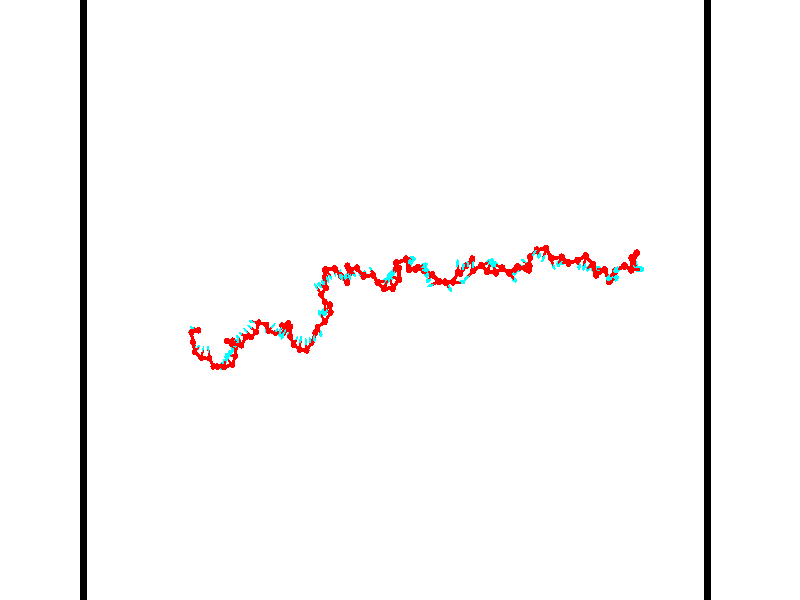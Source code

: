 // switches for output
#declare DRAW_BASES = 1; // possible values are 0, 1; only relevant for DNA ribbons
#declare DRAW_BASES_TYPE = 3; // possible values are 1, 2, 3; only relevant for DNA ribbons
#declare DRAW_FOG = 0; // set to 1 to enable fog

#include "colors.inc"

#include "transforms.inc"
background { rgb <1, 1, 1>}

#default {
   normal{
       ripples 0.25
       frequency 0.20
       turbulence 0.2
       lambda 5
   }
	finish {
		phong 0.1
		phong_size 40.
	}
}

// original window dimensions: 1024x640


// camera settings

camera {
	sky <-0, 1, 0>
	up <-0, 1, 0>
	right 1.6 * <0.99995, 0, 0.00999983>
	location <54.4867, 55, 106.329>
	look_at <55, 55, 55.0001>
	direction <0.513302, 0, -51.3289>
	angle 67.0682
}


# declare cpy_camera_pos = <54.4867, 55, 106.329>;
# if (DRAW_FOG = 1)
fog {
	fog_type 2
	up vnormalize(cpy_camera_pos)
	color rgbt<1,1,1,0.3>
	distance 1e-5
	fog_alt 3e-3
	fog_offset 88
}
# end


// LIGHTS

# declare lum = 6;
global_settings {
	ambient_light rgb lum * <0.05, 0.05, 0.05>
	max_trace_level 15
}# declare cpy_direct_light_amount = 0.25;
light_source
{	1000 * <-0.98995, -1, 1.00995>,
	rgb lum * cpy_direct_light_amount
	parallel
}

light_source
{	1000 * <0.98995, 1, -1.00995>,
	rgb lum * cpy_direct_light_amount
	parallel
}

// strand 0

// nucleotide -1

// particle -1
sphere {
	<36.321552, 52.652813, 50.002388> 0.250000
	pigment { color rgbt <1,0,0,0> }
	no_shadow
}
cylinder {
	<35.950760, 52.755680, 49.893158>,  <35.728283, 52.817398, 49.827618>, 0.100000
	pigment { color rgbt <1,0,0,0> }
	no_shadow
}
cylinder {
	<35.950760, 52.755680, 49.893158>,  <36.321552, 52.652813, 50.002388>, 0.100000
	pigment { color rgbt <1,0,0,0> }
	no_shadow
}

// particle -1
sphere {
	<35.950760, 52.755680, 49.893158> 0.100000
	pigment { color rgbt <1,0,0,0> }
	no_shadow
}
sphere {
	0, 1
	scale<0.080000,0.200000,0.300000>
	matrix <-0.355037, -0.836460, 0.417472,
		-0.121060, 0.483942, 0.866686,
		-0.926981, 0.257166, -0.273079,
		35.672665, 52.832829, 49.811234>
	pigment { color rgbt <0,1,1,0> }
	no_shadow
}
cylinder {
	<35.846245, 52.511749, 50.606464>,  <36.321552, 52.652813, 50.002388>, 0.130000
	pigment { color rgbt <1,0,0,0> }
	no_shadow
}

// nucleotide -1

// particle -1
sphere {
	<35.846245, 52.511749, 50.606464> 0.250000
	pigment { color rgbt <1,0,0,0> }
	no_shadow
}
cylinder {
	<35.678963, 52.485954, 50.244041>,  <35.578594, 52.470478, 50.026588>, 0.100000
	pigment { color rgbt <1,0,0,0> }
	no_shadow
}
cylinder {
	<35.678963, 52.485954, 50.244041>,  <35.846245, 52.511749, 50.606464>, 0.100000
	pigment { color rgbt <1,0,0,0> }
	no_shadow
}

// particle -1
sphere {
	<35.678963, 52.485954, 50.244041> 0.100000
	pigment { color rgbt <1,0,0,0> }
	no_shadow
}
sphere {
	0, 1
	scale<0.080000,0.200000,0.300000>
	matrix <-0.437539, -0.859833, 0.263148,
		-0.796030, 0.506486, 0.331372,
		-0.418206, -0.064486, -0.906060,
		35.553501, 52.466610, 49.972225>
	pigment { color rgbt <0,1,1,0> }
	no_shadow
}
cylinder {
	<35.904121, 51.749924, 50.353397>,  <35.846245, 52.511749, 50.606464>, 0.130000
	pigment { color rgbt <1,0,0,0> }
	no_shadow
}

// nucleotide -1

// particle -1
sphere {
	<35.904121, 51.749924, 50.353397> 0.250000
	pigment { color rgbt <1,0,0,0> }
	no_shadow
}
cylinder {
	<35.882286, 51.555954, 50.004257>,  <35.869186, 51.439571, 49.794773>, 0.100000
	pigment { color rgbt <1,0,0,0> }
	no_shadow
}
cylinder {
	<35.882286, 51.555954, 50.004257>,  <35.904121, 51.749924, 50.353397>, 0.100000
	pigment { color rgbt <1,0,0,0> }
	no_shadow
}

// particle -1
sphere {
	<35.882286, 51.555954, 50.004257> 0.100000
	pigment { color rgbt <1,0,0,0> }
	no_shadow
}
sphere {
	0, 1
	scale<0.080000,0.200000,0.300000>
	matrix <0.976566, -0.208179, 0.054585,
		-0.208179, -0.849420, 0.484920,
		-0.054585, -0.484920, -0.872854,
		35.865910, 51.410477, 49.742401>
	pigment { color rgbt <0,1,1,0> }
	no_shadow
}
cylinder {
	<36.104889, 51.020981, 50.482189>,  <35.904121, 51.749924, 50.353397>, 0.130000
	pigment { color rgbt <1,0,0,0> }
	no_shadow
}

// nucleotide -1

// particle -1
sphere {
	<36.104889, 51.020981, 50.482189> 0.250000
	pigment { color rgbt <1,0,0,0> }
	no_shadow
}
cylinder {
	<36.176319, 51.187187, 50.125435>,  <36.219177, 51.286911, 49.911381>, 0.100000
	pigment { color rgbt <1,0,0,0> }
	no_shadow
}
cylinder {
	<36.176319, 51.187187, 50.125435>,  <36.104889, 51.020981, 50.482189>, 0.100000
	pigment { color rgbt <1,0,0,0> }
	no_shadow
}

// particle -1
sphere {
	<36.176319, 51.187187, 50.125435> 0.100000
	pigment { color rgbt <1,0,0,0> }
	no_shadow
}
sphere {
	0, 1
	scale<0.080000,0.200000,0.300000>
	matrix <0.980209, -0.153845, 0.124588,
		-0.085445, -0.896483, -0.434762,
		0.178577, 0.415512, -0.891886,
		36.229893, 51.311840, 49.857868>
	pigment { color rgbt <0,1,1,0> }
	no_shadow
}
cylinder {
	<36.627388, 50.534157, 50.215382>,  <36.104889, 51.020981, 50.482189>, 0.130000
	pigment { color rgbt <1,0,0,0> }
	no_shadow
}

// nucleotide -1

// particle -1
sphere {
	<36.627388, 50.534157, 50.215382> 0.250000
	pigment { color rgbt <1,0,0,0> }
	no_shadow
}
cylinder {
	<36.675739, 50.895401, 50.050568>,  <36.704750, 51.112148, 49.951679>, 0.100000
	pigment { color rgbt <1,0,0,0> }
	no_shadow
}
cylinder {
	<36.675739, 50.895401, 50.050568>,  <36.627388, 50.534157, 50.215382>, 0.100000
	pigment { color rgbt <1,0,0,0> }
	no_shadow
}

// particle -1
sphere {
	<36.675739, 50.895401, 50.050568> 0.100000
	pigment { color rgbt <1,0,0,0> }
	no_shadow
}
sphere {
	0, 1
	scale<0.080000,0.200000,0.300000>
	matrix <0.991176, -0.132550, 0.000263,
		-0.054378, -0.408434, -0.911166,
		0.120883, 0.903112, -0.412038,
		36.712006, 51.166336, 49.926956>
	pigment { color rgbt <0,1,1,0> }
	no_shadow
}
cylinder {
	<37.317127, 50.466927, 49.964718>,  <36.627388, 50.534157, 50.215382>, 0.130000
	pigment { color rgbt <1,0,0,0> }
	no_shadow
}

// nucleotide -1

// particle -1
sphere {
	<37.317127, 50.466927, 49.964718> 0.250000
	pigment { color rgbt <1,0,0,0> }
	no_shadow
}
cylinder {
	<37.246666, 50.859062, 49.929153>,  <37.204388, 51.094345, 49.907814>, 0.100000
	pigment { color rgbt <1,0,0,0> }
	no_shadow
}
cylinder {
	<37.246666, 50.859062, 49.929153>,  <37.317127, 50.466927, 49.964718>, 0.100000
	pigment { color rgbt <1,0,0,0> }
	no_shadow
}

// particle -1
sphere {
	<37.246666, 50.859062, 49.929153> 0.100000
	pigment { color rgbt <1,0,0,0> }
	no_shadow
}
sphere {
	0, 1
	scale<0.080000,0.200000,0.300000>
	matrix <0.961847, 0.152217, -0.227334,
		-0.209330, -0.125565, -0.969750,
		-0.176158, 0.980338, -0.088911,
		37.193817, 51.153164, 49.902481>
	pigment { color rgbt <0,1,1,0> }
	no_shadow
}
cylinder {
	<37.736042, 49.869347, 50.210415>,  <37.317127, 50.466927, 49.964718>, 0.130000
	pigment { color rgbt <1,0,0,0> }
	no_shadow
}

// nucleotide -1

// particle -1
sphere {
	<37.736042, 49.869347, 50.210415> 0.250000
	pigment { color rgbt <1,0,0,0> }
	no_shadow
}
cylinder {
	<38.091835, 49.792252, 50.044678>,  <38.305309, 49.745995, 49.945236>, 0.100000
	pigment { color rgbt <1,0,0,0> }
	no_shadow
}
cylinder {
	<38.091835, 49.792252, 50.044678>,  <37.736042, 49.869347, 50.210415>, 0.100000
	pigment { color rgbt <1,0,0,0> }
	no_shadow
}

// particle -1
sphere {
	<38.091835, 49.792252, 50.044678> 0.100000
	pigment { color rgbt <1,0,0,0> }
	no_shadow
}
sphere {
	0, 1
	scale<0.080000,0.200000,0.300000>
	matrix <0.403596, 0.756596, 0.514464,
		0.214331, -0.624832, 0.750764,
		0.889479, -0.192740, -0.414342,
		38.358677, 49.734428, 49.920376>
	pigment { color rgbt <0,1,1,0> }
	no_shadow
}
cylinder {
	<38.279644, 49.907410, 50.762245>,  <37.736042, 49.869347, 50.210415>, 0.130000
	pigment { color rgbt <1,0,0,0> }
	no_shadow
}

// nucleotide -1

// particle -1
sphere {
	<38.279644, 49.907410, 50.762245> 0.250000
	pigment { color rgbt <1,0,0,0> }
	no_shadow
}
cylinder {
	<38.438206, 49.980381, 50.402336>,  <38.533344, 50.024162, 50.186390>, 0.100000
	pigment { color rgbt <1,0,0,0> }
	no_shadow
}
cylinder {
	<38.438206, 49.980381, 50.402336>,  <38.279644, 49.907410, 50.762245>, 0.100000
	pigment { color rgbt <1,0,0,0> }
	no_shadow
}

// particle -1
sphere {
	<38.438206, 49.980381, 50.402336> 0.100000
	pigment { color rgbt <1,0,0,0> }
	no_shadow
}
sphere {
	0, 1
	scale<0.080000,0.200000,0.300000>
	matrix <0.494906, 0.783005, 0.376790,
		0.773257, -0.594664, 0.220110,
		0.396411, 0.182422, -0.899767,
		38.557129, 50.035107, 50.132404>
	pigment { color rgbt <0,1,1,0> }
	no_shadow
}
cylinder {
	<38.916458, 49.883144, 50.862835>,  <38.279644, 49.907410, 50.762245>, 0.130000
	pigment { color rgbt <1,0,0,0> }
	no_shadow
}

// nucleotide -1

// particle -1
sphere {
	<38.916458, 49.883144, 50.862835> 0.250000
	pigment { color rgbt <1,0,0,0> }
	no_shadow
}
cylinder {
	<38.880775, 50.105461, 50.532227>,  <38.859364, 50.238850, 50.333862>, 0.100000
	pigment { color rgbt <1,0,0,0> }
	no_shadow
}
cylinder {
	<38.880775, 50.105461, 50.532227>,  <38.916458, 49.883144, 50.862835>, 0.100000
	pigment { color rgbt <1,0,0,0> }
	no_shadow
}

// particle -1
sphere {
	<38.880775, 50.105461, 50.532227> 0.100000
	pigment { color rgbt <1,0,0,0> }
	no_shadow
}
sphere {
	0, 1
	scale<0.080000,0.200000,0.300000>
	matrix <0.505590, 0.740239, 0.443197,
		0.858149, -0.378345, -0.347037,
		-0.089209, 0.555788, -0.826524,
		38.854012, 50.272198, 50.284271>
	pigment { color rgbt <0,1,1,0> }
	no_shadow
}
cylinder {
	<39.587666, 50.022511, 50.580677>,  <38.916458, 49.883144, 50.862835>, 0.130000
	pigment { color rgbt <1,0,0,0> }
	no_shadow
}

// nucleotide -1

// particle -1
sphere {
	<39.587666, 50.022511, 50.580677> 0.250000
	pigment { color rgbt <1,0,0,0> }
	no_shadow
}
cylinder {
	<39.293159, 50.287704, 50.526459>,  <39.116455, 50.446819, 50.493927>, 0.100000
	pigment { color rgbt <1,0,0,0> }
	no_shadow
}
cylinder {
	<39.293159, 50.287704, 50.526459>,  <39.587666, 50.022511, 50.580677>, 0.100000
	pigment { color rgbt <1,0,0,0> }
	no_shadow
}

// particle -1
sphere {
	<39.293159, 50.287704, 50.526459> 0.100000
	pigment { color rgbt <1,0,0,0> }
	no_shadow
}
sphere {
	0, 1
	scale<0.080000,0.200000,0.300000>
	matrix <0.535499, 0.693287, 0.482280,
		0.413715, 0.282500, -0.865467,
		-0.736262, 0.662983, -0.135545,
		39.072281, 50.486599, 50.485794>
	pigment { color rgbt <0,1,1,0> }
	no_shadow
}
cylinder {
	<39.852386, 50.682590, 50.431492>,  <39.587666, 50.022511, 50.580677>, 0.130000
	pigment { color rgbt <1,0,0,0> }
	no_shadow
}

// nucleotide -1

// particle -1
sphere {
	<39.852386, 50.682590, 50.431492> 0.250000
	pigment { color rgbt <1,0,0,0> }
	no_shadow
}
cylinder {
	<39.488091, 50.730415, 50.589607>,  <39.269512, 50.759109, 50.684479>, 0.100000
	pigment { color rgbt <1,0,0,0> }
	no_shadow
}
cylinder {
	<39.488091, 50.730415, 50.589607>,  <39.852386, 50.682590, 50.431492>, 0.100000
	pigment { color rgbt <1,0,0,0> }
	no_shadow
}

// particle -1
sphere {
	<39.488091, 50.730415, 50.589607> 0.100000
	pigment { color rgbt <1,0,0,0> }
	no_shadow
}
sphere {
	0, 1
	scale<0.080000,0.200000,0.300000>
	matrix <0.380088, 0.616997, 0.689092,
		-0.161502, 0.777830, -0.607369,
		-0.910742, 0.119564, 0.395290,
		39.214867, 50.766285, 50.708195>
	pigment { color rgbt <0,1,1,0> }
	no_shadow
}
cylinder {
	<39.836525, 51.322430, 50.419422>,  <39.852386, 50.682590, 50.431492>, 0.130000
	pigment { color rgbt <1,0,0,0> }
	no_shadow
}

// nucleotide -1

// particle -1
sphere {
	<39.836525, 51.322430, 50.419422> 0.250000
	pigment { color rgbt <1,0,0,0> }
	no_shadow
}
cylinder {
	<39.637794, 51.124367, 50.704514>,  <39.518555, 51.005527, 50.875568>, 0.100000
	pigment { color rgbt <1,0,0,0> }
	no_shadow
}
cylinder {
	<39.637794, 51.124367, 50.704514>,  <39.836525, 51.322430, 50.419422>, 0.100000
	pigment { color rgbt <1,0,0,0> }
	no_shadow
}

// particle -1
sphere {
	<39.637794, 51.124367, 50.704514> 0.100000
	pigment { color rgbt <1,0,0,0> }
	no_shadow
}
sphere {
	0, 1
	scale<0.080000,0.200000,0.300000>
	matrix <0.537337, 0.469398, 0.700668,
		-0.681494, 0.731086, 0.032857,
		-0.496825, -0.495156, 0.712731,
		39.488747, 50.975819, 50.918331>
	pigment { color rgbt <0,1,1,0> }
	no_shadow
}
cylinder {
	<39.701168, 51.886387, 50.823261>,  <39.836525, 51.322430, 50.419422>, 0.130000
	pigment { color rgbt <1,0,0,0> }
	no_shadow
}

// nucleotide -1

// particle -1
sphere {
	<39.701168, 51.886387, 50.823261> 0.250000
	pigment { color rgbt <1,0,0,0> }
	no_shadow
}
cylinder {
	<39.734627, 51.534447, 51.010391>,  <39.754704, 51.323280, 51.122669>, 0.100000
	pigment { color rgbt <1,0,0,0> }
	no_shadow
}
cylinder {
	<39.734627, 51.534447, 51.010391>,  <39.701168, 51.886387, 50.823261>, 0.100000
	pigment { color rgbt <1,0,0,0> }
	no_shadow
}

// particle -1
sphere {
	<39.734627, 51.534447, 51.010391> 0.100000
	pigment { color rgbt <1,0,0,0> }
	no_shadow
}
sphere {
	0, 1
	scale<0.080000,0.200000,0.300000>
	matrix <0.755919, 0.361926, 0.545523,
		-0.649298, 0.308006, 0.695373,
		0.083649, -0.879854, 0.467825,
		39.759720, 51.270489, 51.150738>
	pigment { color rgbt <0,1,1,0> }
	no_shadow
}
cylinder {
	<39.368233, 51.907654, 51.509640>,  <39.701168, 51.886387, 50.823261>, 0.130000
	pigment { color rgbt <1,0,0,0> }
	no_shadow
}

// nucleotide -1

// particle -1
sphere {
	<39.368233, 51.907654, 51.509640> 0.250000
	pigment { color rgbt <1,0,0,0> }
	no_shadow
}
cylinder {
	<39.689495, 51.721420, 51.360954>,  <39.882252, 51.609680, 51.271744>, 0.100000
	pigment { color rgbt <1,0,0,0> }
	no_shadow
}
cylinder {
	<39.689495, 51.721420, 51.360954>,  <39.368233, 51.907654, 51.509640>, 0.100000
	pigment { color rgbt <1,0,0,0> }
	no_shadow
}

// particle -1
sphere {
	<39.689495, 51.721420, 51.360954> 0.100000
	pigment { color rgbt <1,0,0,0> }
	no_shadow
}
sphere {
	0, 1
	scale<0.080000,0.200000,0.300000>
	matrix <0.595649, 0.639894, 0.485529,
		0.011802, -0.611366, 0.791260,
		0.803158, -0.465583, -0.371712,
		39.930443, 51.581745, 51.249439>
	pigment { color rgbt <0,1,1,0> }
	no_shadow
}
cylinder {
	<39.930607, 51.741055, 52.048393>,  <39.368233, 51.907654, 51.509640>, 0.130000
	pigment { color rgbt <1,0,0,0> }
	no_shadow
}

// nucleotide -1

// particle -1
sphere {
	<39.930607, 51.741055, 52.048393> 0.250000
	pigment { color rgbt <1,0,0,0> }
	no_shadow
}
cylinder {
	<40.073097, 51.817780, 51.682594>,  <40.158592, 51.863815, 51.463116>, 0.100000
	pigment { color rgbt <1,0,0,0> }
	no_shadow
}
cylinder {
	<40.073097, 51.817780, 51.682594>,  <39.930607, 51.741055, 52.048393>, 0.100000
	pigment { color rgbt <1,0,0,0> }
	no_shadow
}

// particle -1
sphere {
	<40.073097, 51.817780, 51.682594> 0.100000
	pigment { color rgbt <1,0,0,0> }
	no_shadow
}
sphere {
	0, 1
	scale<0.080000,0.200000,0.300000>
	matrix <0.594846, 0.708213, 0.380255,
		0.720601, -0.679441, 0.138177,
		0.356220, 0.191818, -0.914502,
		40.179962, 51.875324, 51.408245>
	pigment { color rgbt <0,1,1,0> }
	no_shadow
}
cylinder {
	<40.777710, 51.610390, 51.944511>,  <39.930607, 51.741055, 52.048393>, 0.130000
	pigment { color rgbt <1,0,0,0> }
	no_shadow
}

// nucleotide -1

// particle -1
sphere {
	<40.777710, 51.610390, 51.944511> 0.250000
	pigment { color rgbt <1,0,0,0> }
	no_shadow
}
cylinder {
	<40.576191, 51.902473, 51.759911>,  <40.455280, 52.077724, 51.649151>, 0.100000
	pigment { color rgbt <1,0,0,0> }
	no_shadow
}
cylinder {
	<40.576191, 51.902473, 51.759911>,  <40.777710, 51.610390, 51.944511>, 0.100000
	pigment { color rgbt <1,0,0,0> }
	no_shadow
}

// particle -1
sphere {
	<40.576191, 51.902473, 51.759911> 0.100000
	pigment { color rgbt <1,0,0,0> }
	no_shadow
}
sphere {
	0, 1
	scale<0.080000,0.200000,0.300000>
	matrix <0.649316, 0.672480, 0.355191,
		0.569713, -0.120715, -0.812930,
		-0.503802, 0.730205, -0.461502,
		40.425049, 52.121536, 51.621460>
	pigment { color rgbt <0,1,1,0> }
	no_shadow
}
cylinder {
	<41.160786, 52.217125, 51.948486>,  <40.777710, 51.610390, 51.944511>, 0.130000
	pigment { color rgbt <1,0,0,0> }
	no_shadow
}

// nucleotide -1

// particle -1
sphere {
	<41.160786, 52.217125, 51.948486> 0.250000
	pigment { color rgbt <1,0,0,0> }
	no_shadow
}
cylinder {
	<40.878941, 52.332672, 51.689236>,  <40.709831, 52.402000, 51.533684>, 0.100000
	pigment { color rgbt <1,0,0,0> }
	no_shadow
}
cylinder {
	<40.878941, 52.332672, 51.689236>,  <41.160786, 52.217125, 51.948486>, 0.100000
	pigment { color rgbt <1,0,0,0> }
	no_shadow
}

// particle -1
sphere {
	<40.878941, 52.332672, 51.689236> 0.100000
	pigment { color rgbt <1,0,0,0> }
	no_shadow
}
sphere {
	0, 1
	scale<0.080000,0.200000,0.300000>
	matrix <0.507220, 0.843788, -0.175355,
		0.496229, -0.452302, -0.741067,
		-0.704617, 0.288868, -0.648129,
		40.667557, 52.419331, 51.494797>
	pigment { color rgbt <0,1,1,0> }
	no_shadow
}
cylinder {
	<41.537247, 52.191875, 51.398975>,  <41.160786, 52.217125, 51.948486>, 0.130000
	pigment { color rgbt <1,0,0,0> }
	no_shadow
}

// nucleotide -1

// particle -1
sphere {
	<41.537247, 52.191875, 51.398975> 0.250000
	pigment { color rgbt <1,0,0,0> }
	no_shadow
}
cylinder {
	<41.249664, 52.469650, 51.410713>,  <41.077114, 52.636314, 51.417755>, 0.100000
	pigment { color rgbt <1,0,0,0> }
	no_shadow
}
cylinder {
	<41.249664, 52.469650, 51.410713>,  <41.537247, 52.191875, 51.398975>, 0.100000
	pigment { color rgbt <1,0,0,0> }
	no_shadow
}

// particle -1
sphere {
	<41.249664, 52.469650, 51.410713> 0.100000
	pigment { color rgbt <1,0,0,0> }
	no_shadow
}
sphere {
	0, 1
	scale<0.080000,0.200000,0.300000>
	matrix <0.683208, 0.713833, -0.153847,
		-0.127783, -0.090562, -0.987659,
		-0.718956, 0.694436, 0.029343,
		41.033978, 52.677982, 51.419518>
	pigment { color rgbt <0,1,1,0> }
	no_shadow
}
cylinder {
	<41.975086, 52.598980, 51.345081>,  <41.537247, 52.191875, 51.398975>, 0.130000
	pigment { color rgbt <1,0,0,0> }
	no_shadow
}

// nucleotide -1

// particle -1
sphere {
	<41.975086, 52.598980, 51.345081> 0.250000
	pigment { color rgbt <1,0,0,0> }
	no_shadow
}
cylinder {
	<41.635235, 52.804523, 51.297611>,  <41.431324, 52.927849, 51.269131>, 0.100000
	pigment { color rgbt <1,0,0,0> }
	no_shadow
}
cylinder {
	<41.635235, 52.804523, 51.297611>,  <41.975086, 52.598980, 51.345081>, 0.100000
	pigment { color rgbt <1,0,0,0> }
	no_shadow
}

// particle -1
sphere {
	<41.635235, 52.804523, 51.297611> 0.100000
	pigment { color rgbt <1,0,0,0> }
	no_shadow
}
sphere {
	0, 1
	scale<0.080000,0.200000,0.300000>
	matrix <0.522131, 0.851274, -0.052070,
		0.074267, -0.106203, -0.991567,
		-0.849626, 0.513861, -0.118674,
		41.380348, 52.958683, 51.262009>
	pigment { color rgbt <0,1,1,0> }
	no_shadow
}
cylinder {
	<42.094135, 53.274700, 50.901379>,  <41.975086, 52.598980, 51.345081>, 0.130000
	pigment { color rgbt <1,0,0,0> }
	no_shadow
}

// nucleotide -1

// particle -1
sphere {
	<42.094135, 53.274700, 50.901379> 0.250000
	pigment { color rgbt <1,0,0,0> }
	no_shadow
}
cylinder {
	<41.781811, 53.321163, 51.146927>,  <41.594418, 53.349041, 51.294258>, 0.100000
	pigment { color rgbt <1,0,0,0> }
	no_shadow
}
cylinder {
	<41.781811, 53.321163, 51.146927>,  <42.094135, 53.274700, 50.901379>, 0.100000
	pigment { color rgbt <1,0,0,0> }
	no_shadow
}

// particle -1
sphere {
	<41.781811, 53.321163, 51.146927> 0.100000
	pigment { color rgbt <1,0,0,0> }
	no_shadow
}
sphere {
	0, 1
	scale<0.080000,0.200000,0.300000>
	matrix <0.383544, 0.864743, 0.324212,
		-0.493182, 0.488596, -0.719754,
		-0.780811, 0.116162, 0.613874,
		41.547569, 53.356010, 51.331089>
	pigment { color rgbt <0,1,1,0> }
	no_shadow
}
cylinder {
	<42.794998, 53.103745, 50.808792>,  <42.094135, 53.274700, 50.901379>, 0.130000
	pigment { color rgbt <1,0,0,0> }
	no_shadow
}

// nucleotide -1

// particle -1
sphere {
	<42.794998, 53.103745, 50.808792> 0.250000
	pigment { color rgbt <1,0,0,0> }
	no_shadow
}
cylinder {
	<42.720539, 52.843452, 50.514336>,  <42.675865, 52.687279, 50.337662>, 0.100000
	pigment { color rgbt <1,0,0,0> }
	no_shadow
}
cylinder {
	<42.720539, 52.843452, 50.514336>,  <42.794998, 53.103745, 50.808792>, 0.100000
	pigment { color rgbt <1,0,0,0> }
	no_shadow
}

// particle -1
sphere {
	<42.720539, 52.843452, 50.514336> 0.100000
	pigment { color rgbt <1,0,0,0> }
	no_shadow
}
sphere {
	0, 1
	scale<0.080000,0.200000,0.300000>
	matrix <0.865309, -0.463470, 0.190882,
		-0.465392, -0.601458, 0.649353,
		-0.186148, -0.650726, -0.736142,
		42.664696, 52.648235, 50.293491>
	pigment { color rgbt <0,1,1,0> }
	no_shadow
}
cylinder {
	<43.074757, 52.654652, 51.312500>,  <42.794998, 53.103745, 50.808792>, 0.130000
	pigment { color rgbt <1,0,0,0> }
	no_shadow
}

// nucleotide -1

// particle -1
sphere {
	<43.074757, 52.654652, 51.312500> 0.250000
	pigment { color rgbt <1,0,0,0> }
	no_shadow
}
cylinder {
	<43.356335, 52.890636, 51.470688>,  <43.525284, 53.032227, 51.565601>, 0.100000
	pigment { color rgbt <1,0,0,0> }
	no_shadow
}
cylinder {
	<43.356335, 52.890636, 51.470688>,  <43.074757, 52.654652, 51.312500>, 0.100000
	pigment { color rgbt <1,0,0,0> }
	no_shadow
}

// particle -1
sphere {
	<43.356335, 52.890636, 51.470688> 0.100000
	pigment { color rgbt <1,0,0,0> }
	no_shadow
}
sphere {
	0, 1
	scale<0.080000,0.200000,0.300000>
	matrix <0.651917, -0.757693, -0.030097,
		0.281889, 0.279000, -0.917985,
		0.703948, 0.589966, 0.395470,
		43.567520, 53.067627, 51.589329>
	pigment { color rgbt <0,1,1,0> }
	no_shadow
}
cylinder {
	<43.642315, 52.474625, 50.964184>,  <43.074757, 52.654652, 51.312500>, 0.130000
	pigment { color rgbt <1,0,0,0> }
	no_shadow
}

// nucleotide -1

// particle -1
sphere {
	<43.642315, 52.474625, 50.964184> 0.250000
	pigment { color rgbt <1,0,0,0> }
	no_shadow
}
cylinder {
	<43.760849, 52.614700, 51.319611>,  <43.831970, 52.698746, 51.532867>, 0.100000
	pigment { color rgbt <1,0,0,0> }
	no_shadow
}
cylinder {
	<43.760849, 52.614700, 51.319611>,  <43.642315, 52.474625, 50.964184>, 0.100000
	pigment { color rgbt <1,0,0,0> }
	no_shadow
}

// particle -1
sphere {
	<43.760849, 52.614700, 51.319611> 0.100000
	pigment { color rgbt <1,0,0,0> }
	no_shadow
}
sphere {
	0, 1
	scale<0.080000,0.200000,0.300000>
	matrix <0.695103, -0.717113, 0.050799,
		0.654994, 0.602594, -0.455920,
		0.296334, 0.350184, 0.888570,
		43.849751, 52.719757, 51.586182>
	pigment { color rgbt <0,1,1,0> }
	no_shadow
}
cylinder {
	<44.357296, 52.493423, 50.901306>,  <43.642315, 52.474625, 50.964184>, 0.130000
	pigment { color rgbt <1,0,0,0> }
	no_shadow
}

// nucleotide -1

// particle -1
sphere {
	<44.357296, 52.493423, 50.901306> 0.250000
	pigment { color rgbt <1,0,0,0> }
	no_shadow
}
cylinder {
	<44.233288, 52.453045, 51.279449>,  <44.158882, 52.428818, 51.506336>, 0.100000
	pigment { color rgbt <1,0,0,0> }
	no_shadow
}
cylinder {
	<44.233288, 52.453045, 51.279449>,  <44.357296, 52.493423, 50.901306>, 0.100000
	pigment { color rgbt <1,0,0,0> }
	no_shadow
}

// particle -1
sphere {
	<44.233288, 52.453045, 51.279449> 0.100000
	pigment { color rgbt <1,0,0,0> }
	no_shadow
}
sphere {
	0, 1
	scale<0.080000,0.200000,0.300000>
	matrix <0.730148, -0.662126, 0.168739,
		0.608911, 0.742562, 0.278978,
		-0.310018, -0.100948, 0.945356,
		44.140282, 52.422760, 51.563057>
	pigment { color rgbt <0,1,1,0> }
	no_shadow
}
cylinder {
	<44.829693, 52.800510, 51.500332>,  <44.357296, 52.493423, 50.901306>, 0.130000
	pigment { color rgbt <1,0,0,0> }
	no_shadow
}

// nucleotide -1

// particle -1
sphere {
	<44.829693, 52.800510, 51.500332> 0.250000
	pigment { color rgbt <1,0,0,0> }
	no_shadow
}
cylinder {
	<44.597553, 52.476143, 51.530281>,  <44.458271, 52.281521, 51.548252>, 0.100000
	pigment { color rgbt <1,0,0,0> }
	no_shadow
}
cylinder {
	<44.597553, 52.476143, 51.530281>,  <44.829693, 52.800510, 51.500332>, 0.100000
	pigment { color rgbt <1,0,0,0> }
	no_shadow
}

// particle -1
sphere {
	<44.597553, 52.476143, 51.530281> 0.100000
	pigment { color rgbt <1,0,0,0> }
	no_shadow
}
sphere {
	0, 1
	scale<0.080000,0.200000,0.300000>
	matrix <0.808720, -0.563067, 0.170079,
		-0.095760, 0.159259, 0.982582,
		-0.580346, -0.810920, 0.074877,
		44.423450, 52.232868, 51.552746>
	pigment { color rgbt <0,1,1,0> }
	no_shadow
}
cylinder {
	<44.877949, 52.922569, 52.238838>,  <44.829693, 52.800510, 51.500332>, 0.130000
	pigment { color rgbt <1,0,0,0> }
	no_shadow
}

// nucleotide -1

// particle -1
sphere {
	<44.877949, 52.922569, 52.238838> 0.250000
	pigment { color rgbt <1,0,0,0> }
	no_shadow
}
cylinder {
	<44.580540, 52.662460, 52.176460>,  <44.402096, 52.506393, 52.139034>, 0.100000
	pigment { color rgbt <1,0,0,0> }
	no_shadow
}
cylinder {
	<44.580540, 52.662460, 52.176460>,  <44.877949, 52.922569, 52.238838>, 0.100000
	pigment { color rgbt <1,0,0,0> }
	no_shadow
}

// particle -1
sphere {
	<44.580540, 52.662460, 52.176460> 0.100000
	pigment { color rgbt <1,0,0,0> }
	no_shadow
}
sphere {
	0, 1
	scale<0.080000,0.200000,0.300000>
	matrix <-0.224082, 0.022561, 0.974309,
		-0.630052, 0.759362, -0.162490,
		-0.743519, -0.650277, -0.155945,
		44.357483, 52.467377, 52.129677>
	pigment { color rgbt <0,1,1,0> }
	no_shadow
}
cylinder {
	<44.600422, 53.110355, 52.926163>,  <44.877949, 52.922569, 52.238838>, 0.130000
	pigment { color rgbt <1,0,0,0> }
	no_shadow
}

// nucleotide -1

// particle -1
sphere {
	<44.600422, 53.110355, 52.926163> 0.250000
	pigment { color rgbt <1,0,0,0> }
	no_shadow
}
cylinder {
	<44.579060, 52.946110, 53.290260>,  <44.566242, 52.847561, 53.508720>, 0.100000
	pigment { color rgbt <1,0,0,0> }
	no_shadow
}
cylinder {
	<44.579060, 52.946110, 53.290260>,  <44.600422, 53.110355, 52.926163>, 0.100000
	pigment { color rgbt <1,0,0,0> }
	no_shadow
}

// particle -1
sphere {
	<44.579060, 52.946110, 53.290260> 0.100000
	pigment { color rgbt <1,0,0,0> }
	no_shadow
}
sphere {
	0, 1
	scale<0.080000,0.200000,0.300000>
	matrix <0.900981, -0.412850, -0.133373,
		0.430559, 0.812988, 0.392007,
		-0.053410, -0.410616, 0.910243,
		44.563038, 52.822926, 53.563332>
	pigment { color rgbt <0,1,1,0> }
	no_shadow
}
cylinder {
	<45.216717, 53.288208, 53.295498>,  <44.600422, 53.110355, 52.926163>, 0.130000
	pigment { color rgbt <1,0,0,0> }
	no_shadow
}

// nucleotide -1

// particle -1
sphere {
	<45.216717, 53.288208, 53.295498> 0.250000
	pigment { color rgbt <1,0,0,0> }
	no_shadow
}
cylinder {
	<45.041862, 52.938686, 53.380707>,  <44.936951, 52.728973, 53.431831>, 0.100000
	pigment { color rgbt <1,0,0,0> }
	no_shadow
}
cylinder {
	<45.041862, 52.938686, 53.380707>,  <45.216717, 53.288208, 53.295498>, 0.100000
	pigment { color rgbt <1,0,0,0> }
	no_shadow
}

// particle -1
sphere {
	<45.041862, 52.938686, 53.380707> 0.100000
	pigment { color rgbt <1,0,0,0> }
	no_shadow
}
sphere {
	0, 1
	scale<0.080000,0.200000,0.300000>
	matrix <0.861554, -0.474811, -0.179666,
		0.258138, 0.104990, 0.960386,
		-0.437139, -0.873803, 0.213021,
		44.910721, 52.676544, 53.444614>
	pigment { color rgbt <0,1,1,0> }
	no_shadow
}
cylinder {
	<45.491890, 53.069958, 53.873672>,  <45.216717, 53.288208, 53.295498>, 0.130000
	pigment { color rgbt <1,0,0,0> }
	no_shadow
}

// nucleotide -1

// particle -1
sphere {
	<45.491890, 53.069958, 53.873672> 0.250000
	pigment { color rgbt <1,0,0,0> }
	no_shadow
}
cylinder {
	<45.359779, 52.771858, 53.641975>,  <45.280514, 52.592999, 53.502956>, 0.100000
	pigment { color rgbt <1,0,0,0> }
	no_shadow
}
cylinder {
	<45.359779, 52.771858, 53.641975>,  <45.491890, 53.069958, 53.873672>, 0.100000
	pigment { color rgbt <1,0,0,0> }
	no_shadow
}

// particle -1
sphere {
	<45.359779, 52.771858, 53.641975> 0.100000
	pigment { color rgbt <1,0,0,0> }
	no_shadow
}
sphere {
	0, 1
	scale<0.080000,0.200000,0.300000>
	matrix <0.917859, -0.396695, -0.012957,
		-0.220125, -0.535940, 0.815054,
		-0.330272, -0.745253, -0.579240,
		45.260696, 52.548283, 53.468204>
	pigment { color rgbt <0,1,1,0> }
	no_shadow
}
cylinder {
	<45.549530, 52.390575, 54.242310>,  <45.491890, 53.069958, 53.873672>, 0.130000
	pigment { color rgbt <1,0,0,0> }
	no_shadow
}

// nucleotide -1

// particle -1
sphere {
	<45.549530, 52.390575, 54.242310> 0.250000
	pigment { color rgbt <1,0,0,0> }
	no_shadow
}
cylinder {
	<45.559887, 52.334972, 53.846329>,  <45.566101, 52.301613, 53.608742>, 0.100000
	pigment { color rgbt <1,0,0,0> }
	no_shadow
}
cylinder {
	<45.559887, 52.334972, 53.846329>,  <45.549530, 52.390575, 54.242310>, 0.100000
	pigment { color rgbt <1,0,0,0> }
	no_shadow
}

// particle -1
sphere {
	<45.559887, 52.334972, 53.846329> 0.100000
	pigment { color rgbt <1,0,0,0> }
	no_shadow
}
sphere {
	0, 1
	scale<0.080000,0.200000,0.300000>
	matrix <0.929398, -0.361368, 0.075051,
		-0.368170, -0.922004, 0.119832,
		0.025894, -0.139003, -0.989953,
		45.567654, 52.293270, 53.549343>
	pigment { color rgbt <0,1,1,0> }
	no_shadow
}
cylinder {
	<45.816807, 51.783035, 54.113319>,  <45.549530, 52.390575, 54.242310>, 0.130000
	pigment { color rgbt <1,0,0,0> }
	no_shadow
}

// nucleotide -1

// particle -1
sphere {
	<45.816807, 51.783035, 54.113319> 0.250000
	pigment { color rgbt <1,0,0,0> }
	no_shadow
}
cylinder {
	<45.905842, 51.995522, 53.786327>,  <45.959263, 52.123013, 53.590134>, 0.100000
	pigment { color rgbt <1,0,0,0> }
	no_shadow
}
cylinder {
	<45.905842, 51.995522, 53.786327>,  <45.816807, 51.783035, 54.113319>, 0.100000
	pigment { color rgbt <1,0,0,0> }
	no_shadow
}

// particle -1
sphere {
	<45.905842, 51.995522, 53.786327> 0.100000
	pigment { color rgbt <1,0,0,0> }
	no_shadow
}
sphere {
	0, 1
	scale<0.080000,0.200000,0.300000>
	matrix <0.945183, -0.323082, 0.047413,
		-0.238926, -0.783220, -0.574005,
		0.222585, 0.531211, -0.817478,
		45.972618, 52.154884, 53.541084>
	pigment { color rgbt <0,1,1,0> }
	no_shadow
}
cylinder {
	<46.280502, 51.410511, 53.738968>,  <45.816807, 51.783035, 54.113319>, 0.130000
	pigment { color rgbt <1,0,0,0> }
	no_shadow
}

// nucleotide -1

// particle -1
sphere {
	<46.280502, 51.410511, 53.738968> 0.250000
	pigment { color rgbt <1,0,0,0> }
	no_shadow
}
cylinder {
	<46.323700, 51.804707, 53.686577>,  <46.349617, 52.041222, 53.655144>, 0.100000
	pigment { color rgbt <1,0,0,0> }
	no_shadow
}
cylinder {
	<46.323700, 51.804707, 53.686577>,  <46.280502, 51.410511, 53.738968>, 0.100000
	pigment { color rgbt <1,0,0,0> }
	no_shadow
}

// particle -1
sphere {
	<46.323700, 51.804707, 53.686577> 0.100000
	pigment { color rgbt <1,0,0,0> }
	no_shadow
}
sphere {
	0, 1
	scale<0.080000,0.200000,0.300000>
	matrix <0.969055, -0.074931, 0.235198,
		0.221971, -0.152323, -0.963082,
		0.107991, 0.985486, -0.130977,
		46.356098, 52.100353, 53.647285>
	pigment { color rgbt <0,1,1,0> }
	no_shadow
}
cylinder {
	<46.818085, 51.320621, 53.249062>,  <46.280502, 51.410511, 53.738968>, 0.130000
	pigment { color rgbt <1,0,0,0> }
	no_shadow
}

// nucleotide -1

// particle -1
sphere {
	<46.818085, 51.320621, 53.249062> 0.250000
	pigment { color rgbt <1,0,0,0> }
	no_shadow
}
cylinder {
	<46.806564, 51.676521, 53.431274>,  <46.799652, 51.890060, 53.540604>, 0.100000
	pigment { color rgbt <1,0,0,0> }
	no_shadow
}
cylinder {
	<46.806564, 51.676521, 53.431274>,  <46.818085, 51.320621, 53.249062>, 0.100000
	pigment { color rgbt <1,0,0,0> }
	no_shadow
}

// particle -1
sphere {
	<46.806564, 51.676521, 53.431274> 0.100000
	pigment { color rgbt <1,0,0,0> }
	no_shadow
}
sphere {
	0, 1
	scale<0.080000,0.200000,0.300000>
	matrix <0.995276, -0.016747, 0.095634,
		0.092720, 0.456135, -0.885067,
		-0.028800, 0.889753, 0.455533,
		46.797924, 51.943447, 53.567936>
	pigment { color rgbt <0,1,1,0> }
	no_shadow
}
cylinder {
	<47.219555, 51.855888, 52.956814>,  <46.818085, 51.320621, 53.249062>, 0.130000
	pigment { color rgbt <1,0,0,0> }
	no_shadow
}

// nucleotide -1

// particle -1
sphere {
	<47.219555, 51.855888, 52.956814> 0.250000
	pigment { color rgbt <1,0,0,0> }
	no_shadow
}
cylinder {
	<47.181492, 51.989193, 53.332020>,  <47.158653, 52.069176, 53.557144>, 0.100000
	pigment { color rgbt <1,0,0,0> }
	no_shadow
}
cylinder {
	<47.181492, 51.989193, 53.332020>,  <47.219555, 51.855888, 52.956814>, 0.100000
	pigment { color rgbt <1,0,0,0> }
	no_shadow
}

// particle -1
sphere {
	<47.181492, 51.989193, 53.332020> 0.100000
	pigment { color rgbt <1,0,0,0> }
	no_shadow
}
sphere {
	0, 1
	scale<0.080000,0.200000,0.300000>
	matrix <0.995431, 0.039362, 0.086995,
		-0.007930, 0.942011, -0.335489,
		-0.095156, 0.333266, 0.938019,
		47.152946, 52.089172, 53.613426>
	pigment { color rgbt <0,1,1,0> }
	no_shadow
}
cylinder {
	<47.562031, 52.615883, 53.161587>,  <47.219555, 51.855888, 52.956814>, 0.130000
	pigment { color rgbt <1,0,0,0> }
	no_shadow
}

// nucleotide -1

// particle -1
sphere {
	<47.562031, 52.615883, 53.161587> 0.250000
	pigment { color rgbt <1,0,0,0> }
	no_shadow
}
cylinder {
	<47.563046, 52.375370, 53.481201>,  <47.563656, 52.231064, 53.672970>, 0.100000
	pigment { color rgbt <1,0,0,0> }
	no_shadow
}
cylinder {
	<47.563046, 52.375370, 53.481201>,  <47.562031, 52.615883, 53.161587>, 0.100000
	pigment { color rgbt <1,0,0,0> }
	no_shadow
}

// particle -1
sphere {
	<47.563046, 52.375370, 53.481201> 0.100000
	pigment { color rgbt <1,0,0,0> }
	no_shadow
}
sphere {
	0, 1
	scale<0.080000,0.200000,0.300000>
	matrix <0.966507, 0.206530, 0.152346,
		-0.256627, 0.771885, 0.581667,
		0.002538, -0.601281, 0.799033,
		47.563808, 52.194984, 53.720913>
	pigment { color rgbt <0,1,1,0> }
	no_shadow
}
cylinder {
	<47.831528, 53.034626, 53.684940>,  <47.562031, 52.615883, 53.161587>, 0.130000
	pigment { color rgbt <1,0,0,0> }
	no_shadow
}

// nucleotide -1

// particle -1
sphere {
	<47.831528, 53.034626, 53.684940> 0.250000
	pigment { color rgbt <1,0,0,0> }
	no_shadow
}
cylinder {
	<48.010887, 52.764278, 53.918907>,  <48.118504, 52.602070, 54.059288>, 0.100000
	pigment { color rgbt <1,0,0,0> }
	no_shadow
}
cylinder {
	<48.010887, 52.764278, 53.918907>,  <47.831528, 53.034626, 53.684940>, 0.100000
	pigment { color rgbt <1,0,0,0> }
	no_shadow
}

// particle -1
sphere {
	<48.010887, 52.764278, 53.918907> 0.100000
	pigment { color rgbt <1,0,0,0> }
	no_shadow
}
sphere {
	0, 1
	scale<0.080000,0.200000,0.300000>
	matrix <0.697722, -0.144354, -0.701674,
		0.558678, 0.722743, 0.406842,
		0.448401, -0.675873, 0.584921,
		48.145409, 52.561516, 54.094383>
	pigment { color rgbt <0,1,1,0> }
	no_shadow
}
cylinder {
	<48.437202, 53.418594, 53.380241>,  <47.831528, 53.034626, 53.684940>, 0.130000
	pigment { color rgbt <1,0,0,0> }
	no_shadow
}

// nucleotide -1

// particle -1
sphere {
	<48.437202, 53.418594, 53.380241> 0.250000
	pigment { color rgbt <1,0,0,0> }
	no_shadow
}
cylinder {
	<48.205139, 53.744362, 53.375488>,  <48.065899, 53.939823, 53.372635>, 0.100000
	pigment { color rgbt <1,0,0,0> }
	no_shadow
}
cylinder {
	<48.205139, 53.744362, 53.375488>,  <48.437202, 53.418594, 53.380241>, 0.100000
	pigment { color rgbt <1,0,0,0> }
	no_shadow
}

// particle -1
sphere {
	<48.205139, 53.744362, 53.375488> 0.100000
	pigment { color rgbt <1,0,0,0> }
	no_shadow
}
sphere {
	0, 1
	scale<0.080000,0.200000,0.300000>
	matrix <0.521861, 0.382884, 0.762273,
		0.625358, 0.436039, -0.647146,
		-0.580162, 0.814414, -0.011887,
		48.031090, 53.988686, 53.371922>
	pigment { color rgbt <0,1,1,0> }
	no_shadow
}
cylinder {
	<48.936523, 54.104748, 53.255798>,  <48.437202, 53.418594, 53.380241>, 0.130000
	pigment { color rgbt <1,0,0,0> }
	no_shadow
}

// nucleotide -1

// particle -1
sphere {
	<48.936523, 54.104748, 53.255798> 0.250000
	pigment { color rgbt <1,0,0,0> }
	no_shadow
}
cylinder {
	<48.593452, 54.126377, 53.460335>,  <48.387611, 54.139355, 53.583057>, 0.100000
	pigment { color rgbt <1,0,0,0> }
	no_shadow
}
cylinder {
	<48.593452, 54.126377, 53.460335>,  <48.936523, 54.104748, 53.255798>, 0.100000
	pigment { color rgbt <1,0,0,0> }
	no_shadow
}

// particle -1
sphere {
	<48.593452, 54.126377, 53.460335> 0.100000
	pigment { color rgbt <1,0,0,0> }
	no_shadow
}
sphere {
	0, 1
	scale<0.080000,0.200000,0.300000>
	matrix <0.512919, 0.159930, 0.843408,
		-0.036174, 0.985646, -0.164903,
		-0.857675, 0.054072, 0.511342,
		48.336151, 54.142597, 53.613739>
	pigment { color rgbt <0,1,1,0> }
	no_shadow
}
cylinder {
	<48.924995, 54.645935, 53.751003>,  <48.936523, 54.104748, 53.255798>, 0.130000
	pigment { color rgbt <1,0,0,0> }
	no_shadow
}

// nucleotide -1

// particle -1
sphere {
	<48.924995, 54.645935, 53.751003> 0.250000
	pigment { color rgbt <1,0,0,0> }
	no_shadow
}
cylinder {
	<48.679874, 54.352791, 53.869255>,  <48.532803, 54.176907, 53.940208>, 0.100000
	pigment { color rgbt <1,0,0,0> }
	no_shadow
}
cylinder {
	<48.679874, 54.352791, 53.869255>,  <48.924995, 54.645935, 53.751003>, 0.100000
	pigment { color rgbt <1,0,0,0> }
	no_shadow
}

// particle -1
sphere {
	<48.679874, 54.352791, 53.869255> 0.100000
	pigment { color rgbt <1,0,0,0> }
	no_shadow
}
sphere {
	0, 1
	scale<0.080000,0.200000,0.300000>
	matrix <0.345594, 0.087898, 0.934258,
		-0.710662, 0.674682, 0.199407,
		-0.612800, -0.732856, 0.295632,
		48.496033, 54.132935, 53.957943>
	pigment { color rgbt <0,1,1,0> }
	no_shadow
}
cylinder {
	<48.516586, 54.863293, 54.298149>,  <48.924995, 54.645935, 53.751003>, 0.130000
	pigment { color rgbt <1,0,0,0> }
	no_shadow
}

// nucleotide -1

// particle -1
sphere {
	<48.516586, 54.863293, 54.298149> 0.250000
	pigment { color rgbt <1,0,0,0> }
	no_shadow
}
cylinder {
	<48.535858, 54.464111, 54.314953>,  <48.547421, 54.224602, 54.325035>, 0.100000
	pigment { color rgbt <1,0,0,0> }
	no_shadow
}
cylinder {
	<48.535858, 54.464111, 54.314953>,  <48.516586, 54.863293, 54.298149>, 0.100000
	pigment { color rgbt <1,0,0,0> }
	no_shadow
}

// particle -1
sphere {
	<48.535858, 54.464111, 54.314953> 0.100000
	pigment { color rgbt <1,0,0,0> }
	no_shadow
}
sphere {
	0, 1
	scale<0.080000,0.200000,0.300000>
	matrix <0.062458, 0.044983, 0.997034,
		-0.996884, -0.045414, 0.064498,
		0.048181, -0.997955, 0.042007,
		48.550312, 54.164726, 54.327557>
	pigment { color rgbt <0,1,1,0> }
	no_shadow
}
cylinder {
	<48.256954, 55.398453, 54.597076>,  <48.516586, 54.863293, 54.298149>, 0.130000
	pigment { color rgbt <1,0,0,0> }
	no_shadow
}

// nucleotide -1

// particle -1
sphere {
	<48.256954, 55.398453, 54.597076> 0.250000
	pigment { color rgbt <1,0,0,0> }
	no_shadow
}
cylinder {
	<48.015625, 55.712997, 54.543949>,  <47.870827, 55.901722, 54.512074>, 0.100000
	pigment { color rgbt <1,0,0,0> }
	no_shadow
}
cylinder {
	<48.015625, 55.712997, 54.543949>,  <48.256954, 55.398453, 54.597076>, 0.100000
	pigment { color rgbt <1,0,0,0> }
	no_shadow
}

// particle -1
sphere {
	<48.015625, 55.712997, 54.543949> 0.100000
	pigment { color rgbt <1,0,0,0> }
	no_shadow
}
sphere {
	0, 1
	scale<0.080000,0.200000,0.300000>
	matrix <0.718435, 0.608216, 0.337526,
		0.346197, 0.108219, -0.931899,
		-0.603323, 0.786360, -0.132814,
		47.834629, 55.948906, 54.504105>
	pigment { color rgbt <0,1,1,0> }
	no_shadow
}
cylinder {
	<48.641621, 55.882484, 54.193729>,  <48.256954, 55.398453, 54.597076>, 0.130000
	pigment { color rgbt <1,0,0,0> }
	no_shadow
}

// nucleotide -1

// particle -1
sphere {
	<48.641621, 55.882484, 54.193729> 0.250000
	pigment { color rgbt <1,0,0,0> }
	no_shadow
}
cylinder {
	<48.367290, 55.990303, 54.464130>,  <48.202690, 56.054993, 54.626373>, 0.100000
	pigment { color rgbt <1,0,0,0> }
	no_shadow
}
cylinder {
	<48.367290, 55.990303, 54.464130>,  <48.641621, 55.882484, 54.193729>, 0.100000
	pigment { color rgbt <1,0,0,0> }
	no_shadow
}

// particle -1
sphere {
	<48.367290, 55.990303, 54.464130> 0.100000
	pigment { color rgbt <1,0,0,0> }
	no_shadow
}
sphere {
	0, 1
	scale<0.080000,0.200000,0.300000>
	matrix <0.708188, 0.461168, 0.534596,
		-0.167654, 0.845381, -0.507172,
		-0.685829, 0.269546, 0.676006,
		48.161541, 56.071167, 54.666931>
	pigment { color rgbt <0,1,1,0> }
	no_shadow
}
cylinder {
	<48.512421, 56.605457, 54.282906>,  <48.641621, 55.882484, 54.193729>, 0.130000
	pigment { color rgbt <1,0,0,0> }
	no_shadow
}

// nucleotide -1

// particle -1
sphere {
	<48.512421, 56.605457, 54.282906> 0.250000
	pigment { color rgbt <1,0,0,0> }
	no_shadow
}
cylinder {
	<48.475620, 56.409752, 54.629814>,  <48.453541, 56.292328, 54.837959>, 0.100000
	pigment { color rgbt <1,0,0,0> }
	no_shadow
}
cylinder {
	<48.475620, 56.409752, 54.629814>,  <48.512421, 56.605457, 54.282906>, 0.100000
	pigment { color rgbt <1,0,0,0> }
	no_shadow
}

// particle -1
sphere {
	<48.475620, 56.409752, 54.629814> 0.100000
	pigment { color rgbt <1,0,0,0> }
	no_shadow
}
sphere {
	0, 1
	scale<0.080000,0.200000,0.300000>
	matrix <0.692328, 0.594566, 0.408869,
		-0.715694, 0.638051, 0.284031,
		-0.092004, -0.489268, 0.867267,
		48.448017, 56.262970, 54.889996>
	pigment { color rgbt <0,1,1,0> }
	no_shadow
}
cylinder {
	<48.627579, 57.107048, 54.958214>,  <48.512421, 56.605457, 54.282906>, 0.130000
	pigment { color rgbt <1,0,0,0> }
	no_shadow
}

// nucleotide -1

// particle -1
sphere {
	<48.627579, 57.107048, 54.958214> 0.250000
	pigment { color rgbt <1,0,0,0> }
	no_shadow
}
cylinder {
	<48.759865, 56.735451, 55.024658>,  <48.839237, 56.512493, 55.064526>, 0.100000
	pigment { color rgbt <1,0,0,0> }
	no_shadow
}
cylinder {
	<48.759865, 56.735451, 55.024658>,  <48.627579, 57.107048, 54.958214>, 0.100000
	pigment { color rgbt <1,0,0,0> }
	no_shadow
}

// particle -1
sphere {
	<48.759865, 56.735451, 55.024658> 0.100000
	pigment { color rgbt <1,0,0,0> }
	no_shadow
}
sphere {
	0, 1
	scale<0.080000,0.200000,0.300000>
	matrix <0.895572, 0.364446, 0.255204,
		-0.297622, 0.064362, 0.952512,
		0.330714, -0.928998, 0.166108,
		48.859077, 56.456753, 55.074490>
	pigment { color rgbt <0,1,1,0> }
	no_shadow
}
cylinder {
	<48.783020, 57.121006, 55.750988>,  <48.627579, 57.107048, 54.958214>, 0.130000
	pigment { color rgbt <1,0,0,0> }
	no_shadow
}

// nucleotide -1

// particle -1
sphere {
	<48.783020, 57.121006, 55.750988> 0.250000
	pigment { color rgbt <1,0,0,0> }
	no_shadow
}
cylinder {
	<48.966625, 56.868279, 55.501152>,  <49.076790, 56.716644, 55.351250>, 0.100000
	pigment { color rgbt <1,0,0,0> }
	no_shadow
}
cylinder {
	<48.966625, 56.868279, 55.501152>,  <48.783020, 57.121006, 55.750988>, 0.100000
	pigment { color rgbt <1,0,0,0> }
	no_shadow
}

// particle -1
sphere {
	<48.966625, 56.868279, 55.501152> 0.100000
	pigment { color rgbt <1,0,0,0> }
	no_shadow
}
sphere {
	0, 1
	scale<0.080000,0.200000,0.300000>
	matrix <0.887287, 0.361661, 0.286221,
		0.045052, -0.685573, 0.726608,
		0.459011, -0.631816, -0.624594,
		49.104328, 56.678734, 55.313774>
	pigment { color rgbt <0,1,1,0> }
	no_shadow
}
cylinder {
	<49.556004, 57.173080, 56.045704>,  <48.783020, 57.121006, 55.750988>, 0.130000
	pigment { color rgbt <1,0,0,0> }
	no_shadow
}

// nucleotide -1

// particle -1
sphere {
	<49.556004, 57.173080, 56.045704> 0.250000
	pigment { color rgbt <1,0,0,0> }
	no_shadow
}
cylinder {
	<49.549229, 56.987957, 55.691185>,  <49.545162, 56.876884, 55.478474>, 0.100000
	pigment { color rgbt <1,0,0,0> }
	no_shadow
}
cylinder {
	<49.549229, 56.987957, 55.691185>,  <49.556004, 57.173080, 56.045704>, 0.100000
	pigment { color rgbt <1,0,0,0> }
	no_shadow
}

// particle -1
sphere {
	<49.549229, 56.987957, 55.691185> 0.100000
	pigment { color rgbt <1,0,0,0> }
	no_shadow
}
sphere {
	0, 1
	scale<0.080000,0.200000,0.300000>
	matrix <0.988238, 0.126992, -0.085198,
		0.151983, -0.877315, 0.455214,
		-0.016937, -0.462808, -0.886297,
		49.544147, 56.849113, 55.425297>
	pigment { color rgbt <0,1,1,0> }
	no_shadow
}
cylinder {
	<50.096264, 56.646530, 56.058617>,  <49.556004, 57.173080, 56.045704>, 0.130000
	pigment { color rgbt <1,0,0,0> }
	no_shadow
}

// nucleotide -1

// particle -1
sphere {
	<50.096264, 56.646530, 56.058617> 0.250000
	pigment { color rgbt <1,0,0,0> }
	no_shadow
}
cylinder {
	<50.026314, 56.817497, 55.703827>,  <49.984344, 56.920078, 55.490952>, 0.100000
	pigment { color rgbt <1,0,0,0> }
	no_shadow
}
cylinder {
	<50.026314, 56.817497, 55.703827>,  <50.096264, 56.646530, 56.058617>, 0.100000
	pigment { color rgbt <1,0,0,0> }
	no_shadow
}

// particle -1
sphere {
	<50.026314, 56.817497, 55.703827> 0.100000
	pigment { color rgbt <1,0,0,0> }
	no_shadow
}
sphere {
	0, 1
	scale<0.080000,0.200000,0.300000>
	matrix <0.984150, 0.048929, -0.170455,
		-0.029457, -0.902727, -0.429203,
		-0.174875, 0.427421, -0.886978,
		49.973850, 56.945724, 55.437733>
	pigment { color rgbt <0,1,1,0> }
	no_shadow
}
cylinder {
	<50.623848, 56.194626, 56.397705>,  <50.096264, 56.646530, 56.058617>, 0.130000
	pigment { color rgbt <1,0,0,0> }
	no_shadow
}

// nucleotide -1

// particle -1
sphere {
	<50.623848, 56.194626, 56.397705> 0.250000
	pigment { color rgbt <1,0,0,0> }
	no_shadow
}
cylinder {
	<50.373535, 56.404358, 56.628693>,  <50.223347, 56.530197, 56.767284>, 0.100000
	pigment { color rgbt <1,0,0,0> }
	no_shadow
}
cylinder {
	<50.373535, 56.404358, 56.628693>,  <50.623848, 56.194626, 56.397705>, 0.100000
	pigment { color rgbt <1,0,0,0> }
	no_shadow
}

// particle -1
sphere {
	<50.373535, 56.404358, 56.628693> 0.100000
	pigment { color rgbt <1,0,0,0> }
	no_shadow
}
sphere {
	0, 1
	scale<0.080000,0.200000,0.300000>
	matrix <0.727666, 0.125828, 0.674292,
		0.280892, 0.842165, -0.460280,
		-0.625781, 0.524333, 0.577471,
		50.185802, 56.561657, 56.801933>
	pigment { color rgbt <0,1,1,0> }
	no_shadow
}
cylinder {
	<50.861790, 56.863327, 56.449879>,  <50.623848, 56.194626, 56.397705>, 0.130000
	pigment { color rgbt <1,0,0,0> }
	no_shadow
}

// nucleotide -1

// particle -1
sphere {
	<50.861790, 56.863327, 56.449879> 0.250000
	pigment { color rgbt <1,0,0,0> }
	no_shadow
}
cylinder {
	<50.691795, 56.711803, 56.778732>,  <50.589798, 56.620892, 56.976044>, 0.100000
	pigment { color rgbt <1,0,0,0> }
	no_shadow
}
cylinder {
	<50.691795, 56.711803, 56.778732>,  <50.861790, 56.863327, 56.449879>, 0.100000
	pigment { color rgbt <1,0,0,0> }
	no_shadow
}

// particle -1
sphere {
	<50.691795, 56.711803, 56.778732> 0.100000
	pigment { color rgbt <1,0,0,0> }
	no_shadow
}
sphere {
	0, 1
	scale<0.080000,0.200000,0.300000>
	matrix <0.878862, 0.044831, 0.474966,
		-0.216776, 0.924390, 0.313864,
		-0.424983, -0.378804, 0.822129,
		50.564301, 56.598164, 57.025372>
	pigment { color rgbt <0,1,1,0> }
	no_shadow
}
cylinder {
	<50.697304, 57.296692, 57.184101>,  <50.861790, 56.863327, 56.449879>, 0.130000
	pigment { color rgbt <1,0,0,0> }
	no_shadow
}

// nucleotide -1

// particle -1
sphere {
	<50.697304, 57.296692, 57.184101> 0.250000
	pigment { color rgbt <1,0,0,0> }
	no_shadow
}
cylinder {
	<50.792053, 56.914959, 57.256927>,  <50.848904, 56.685921, 57.300621>, 0.100000
	pigment { color rgbt <1,0,0,0> }
	no_shadow
}
cylinder {
	<50.792053, 56.914959, 57.256927>,  <50.697304, 57.296692, 57.184101>, 0.100000
	pigment { color rgbt <1,0,0,0> }
	no_shadow
}

// particle -1
sphere {
	<50.792053, 56.914959, 57.256927> 0.100000
	pigment { color rgbt <1,0,0,0> }
	no_shadow
}
sphere {
	0, 1
	scale<0.080000,0.200000,0.300000>
	matrix <0.823568, 0.296650, 0.483461,
		-0.515390, 0.035424, 0.856223,
		0.236872, -0.954329, 0.182064,
		50.863113, 56.628658, 57.311546>
	pigment { color rgbt <0,1,1,0> }
	no_shadow
}
cylinder {
	<50.895672, 57.052776, 57.919006>,  <50.697304, 57.296692, 57.184101>, 0.130000
	pigment { color rgbt <1,0,0,0> }
	no_shadow
}

// nucleotide -1

// particle -1
sphere {
	<50.895672, 57.052776, 57.919006> 0.250000
	pigment { color rgbt <1,0,0,0> }
	no_shadow
}
cylinder {
	<51.096336, 56.873951, 57.622772>,  <51.216736, 56.766655, 57.445030>, 0.100000
	pigment { color rgbt <1,0,0,0> }
	no_shadow
}
cylinder {
	<51.096336, 56.873951, 57.622772>,  <50.895672, 57.052776, 57.919006>, 0.100000
	pigment { color rgbt <1,0,0,0> }
	no_shadow
}

// particle -1
sphere {
	<51.096336, 56.873951, 57.622772> 0.100000
	pigment { color rgbt <1,0,0,0> }
	no_shadow
}
sphere {
	0, 1
	scale<0.080000,0.200000,0.300000>
	matrix <0.861313, 0.337748, 0.379559,
		0.080444, -0.828288, 0.554498,
		0.501665, -0.447064, -0.740585,
		51.246838, 56.739830, 57.400597>
	pigment { color rgbt <0,1,1,0> }
	no_shadow
}
cylinder {
	<51.530743, 57.125595, 58.151890>,  <50.895672, 57.052776, 57.919006>, 0.130000
	pigment { color rgbt <1,0,0,0> }
	no_shadow
}

// nucleotide -1

// particle -1
sphere {
	<51.530743, 57.125595, 58.151890> 0.250000
	pigment { color rgbt <1,0,0,0> }
	no_shadow
}
cylinder {
	<51.627151, 56.933395, 57.814598>,  <51.684998, 56.818077, 57.612225>, 0.100000
	pigment { color rgbt <1,0,0,0> }
	no_shadow
}
cylinder {
	<51.627151, 56.933395, 57.814598>,  <51.530743, 57.125595, 58.151890>, 0.100000
	pigment { color rgbt <1,0,0,0> }
	no_shadow
}

// particle -1
sphere {
	<51.627151, 56.933395, 57.814598> 0.100000
	pigment { color rgbt <1,0,0,0> }
	no_shadow
}
sphere {
	0, 1
	scale<0.080000,0.200000,0.300000>
	matrix <0.967667, 0.185545, 0.170860,
		0.074359, -0.857145, 0.509680,
		0.241021, -0.480496, -0.843228,
		51.699459, 56.789246, 57.561630>
	pigment { color rgbt <0,1,1,0> }
	no_shadow
}
cylinder {
	<52.072815, 56.579399, 58.272728>,  <51.530743, 57.125595, 58.151890>, 0.130000
	pigment { color rgbt <1,0,0,0> }
	no_shadow
}

// nucleotide -1

// particle -1
sphere {
	<52.072815, 56.579399, 58.272728> 0.250000
	pigment { color rgbt <1,0,0,0> }
	no_shadow
}
cylinder {
	<52.118156, 56.722790, 57.902077>,  <52.145363, 56.808826, 57.679684>, 0.100000
	pigment { color rgbt <1,0,0,0> }
	no_shadow
}
cylinder {
	<52.118156, 56.722790, 57.902077>,  <52.072815, 56.579399, 58.272728>, 0.100000
	pigment { color rgbt <1,0,0,0> }
	no_shadow
}

// particle -1
sphere {
	<52.118156, 56.722790, 57.902077> 0.100000
	pigment { color rgbt <1,0,0,0> }
	no_shadow
}
sphere {
	0, 1
	scale<0.080000,0.200000,0.300000>
	matrix <0.833160, 0.473809, 0.285220,
		0.541291, -0.804362, -0.244963,
		0.113354, 0.358480, -0.926630,
		52.152164, 56.830334, 57.624088>
	pigment { color rgbt <0,1,1,0> }
	no_shadow
}
cylinder {
	<52.836201, 56.651291, 58.181675>,  <52.072815, 56.579399, 58.272728>, 0.130000
	pigment { color rgbt <1,0,0,0> }
	no_shadow
}

// nucleotide -1

// particle -1
sphere {
	<52.836201, 56.651291, 58.181675> 0.250000
	pigment { color rgbt <1,0,0,0> }
	no_shadow
}
cylinder {
	<52.722431, 56.869263, 57.866165>,  <52.654171, 57.000046, 57.676861>, 0.100000
	pigment { color rgbt <1,0,0,0> }
	no_shadow
}
cylinder {
	<52.722431, 56.869263, 57.866165>,  <52.836201, 56.651291, 58.181675>, 0.100000
	pigment { color rgbt <1,0,0,0> }
	no_shadow
}

// particle -1
sphere {
	<52.722431, 56.869263, 57.866165> 0.100000
	pigment { color rgbt <1,0,0,0> }
	no_shadow
}
sphere {
	0, 1
	scale<0.080000,0.200000,0.300000>
	matrix <0.791482, 0.597735, 0.127551,
		0.540982, -0.588020, -0.601307,
		-0.284419, 0.544927, -0.788771,
		52.637104, 57.032742, 57.629532>
	pigment { color rgbt <0,1,1,0> }
	no_shadow
}
cylinder {
	<53.201168, 56.154179, 58.723423>,  <52.836201, 56.651291, 58.181675>, 0.130000
	pigment { color rgbt <1,0,0,0> }
	no_shadow
}

// nucleotide -1

// particle -1
sphere {
	<53.201168, 56.154179, 58.723423> 0.250000
	pigment { color rgbt <1,0,0,0> }
	no_shadow
}
cylinder {
	<53.559635, 56.210503, 58.555115>,  <53.774715, 56.244297, 58.454128>, 0.100000
	pigment { color rgbt <1,0,0,0> }
	no_shadow
}
cylinder {
	<53.559635, 56.210503, 58.555115>,  <53.201168, 56.154179, 58.723423>, 0.100000
	pigment { color rgbt <1,0,0,0> }
	no_shadow
}

// particle -1
sphere {
	<53.559635, 56.210503, 58.555115> 0.100000
	pigment { color rgbt <1,0,0,0> }
	no_shadow
}
sphere {
	0, 1
	scale<0.080000,0.200000,0.300000>
	matrix <0.385390, 0.222946, 0.895416,
		0.219819, -0.964619, 0.145566,
		0.896189, 0.140730, -0.420762,
		53.828487, 56.252747, 58.428883>
	pigment { color rgbt <0,1,1,0> }
	no_shadow
}
cylinder {
	<53.697483, 55.738468, 59.049374>,  <53.201168, 56.154179, 58.723423>, 0.130000
	pigment { color rgbt <1,0,0,0> }
	no_shadow
}

// nucleotide -1

// particle -1
sphere {
	<53.697483, 55.738468, 59.049374> 0.250000
	pigment { color rgbt <1,0,0,0> }
	no_shadow
}
cylinder {
	<53.860897, 56.072697, 58.902451>,  <53.958946, 56.273235, 58.814297>, 0.100000
	pigment { color rgbt <1,0,0,0> }
	no_shadow
}
cylinder {
	<53.860897, 56.072697, 58.902451>,  <53.697483, 55.738468, 59.049374>, 0.100000
	pigment { color rgbt <1,0,0,0> }
	no_shadow
}

// particle -1
sphere {
	<53.860897, 56.072697, 58.902451> 0.100000
	pigment { color rgbt <1,0,0,0> }
	no_shadow
}
sphere {
	0, 1
	scale<0.080000,0.200000,0.300000>
	matrix <0.404865, 0.194770, 0.893391,
		0.818036, -0.513691, -0.258725,
		0.408536, 0.835575, -0.367305,
		53.983459, 56.323368, 58.792259>
	pigment { color rgbt <0,1,1,0> }
	no_shadow
}
cylinder {
	<54.399719, 55.763580, 59.243298>,  <53.697483, 55.738468, 59.049374>, 0.130000
	pigment { color rgbt <1,0,0,0> }
	no_shadow
}

// nucleotide -1

// particle -1
sphere {
	<54.399719, 55.763580, 59.243298> 0.250000
	pigment { color rgbt <1,0,0,0> }
	no_shadow
}
cylinder {
	<54.263832, 56.136753, 59.195587>,  <54.182301, 56.360657, 59.166962>, 0.100000
	pigment { color rgbt <1,0,0,0> }
	no_shadow
}
cylinder {
	<54.263832, 56.136753, 59.195587>,  <54.399719, 55.763580, 59.243298>, 0.100000
	pigment { color rgbt <1,0,0,0> }
	no_shadow
}

// particle -1
sphere {
	<54.263832, 56.136753, 59.195587> 0.100000
	pigment { color rgbt <1,0,0,0> }
	no_shadow
}
sphere {
	0, 1
	scale<0.080000,0.200000,0.300000>
	matrix <0.192778, 0.193195, 0.962035,
		0.920560, 0.303824, -0.245480,
		-0.339716, 0.932934, -0.119277,
		54.161919, 56.416634, 59.159805>
	pigment { color rgbt <0,1,1,0> }
	no_shadow
}
cylinder {
	<54.882309, 56.342712, 59.475971>,  <54.399719, 55.763580, 59.243298>, 0.130000
	pigment { color rgbt <1,0,0,0> }
	no_shadow
}

// nucleotide -1

// particle -1
sphere {
	<54.882309, 56.342712, 59.475971> 0.250000
	pigment { color rgbt <1,0,0,0> }
	no_shadow
}
cylinder {
	<54.500275, 56.460087, 59.492447>,  <54.271053, 56.530514, 59.502335>, 0.100000
	pigment { color rgbt <1,0,0,0> }
	no_shadow
}
cylinder {
	<54.500275, 56.460087, 59.492447>,  <54.882309, 56.342712, 59.475971>, 0.100000
	pigment { color rgbt <1,0,0,0> }
	no_shadow
}

// particle -1
sphere {
	<54.500275, 56.460087, 59.492447> 0.100000
	pigment { color rgbt <1,0,0,0> }
	no_shadow
}
sphere {
	0, 1
	scale<0.080000,0.200000,0.300000>
	matrix <0.149970, 0.358794, 0.921290,
		0.255564, 0.886093, -0.386687,
		-0.955090, 0.293440, 0.041192,
		54.213749, 56.548119, 59.504803>
	pigment { color rgbt <0,1,1,0> }
	no_shadow
}
cylinder {
	<54.859116, 57.042820, 59.534378>,  <54.882309, 56.342712, 59.475971>, 0.130000
	pigment { color rgbt <1,0,0,0> }
	no_shadow
}

// nucleotide -1

// particle -1
sphere {
	<54.859116, 57.042820, 59.534378> 0.250000
	pigment { color rgbt <1,0,0,0> }
	no_shadow
}
cylinder {
	<54.563850, 56.841713, 59.714310>,  <54.386692, 56.721050, 59.822269>, 0.100000
	pigment { color rgbt <1,0,0,0> }
	no_shadow
}
cylinder {
	<54.563850, 56.841713, 59.714310>,  <54.859116, 57.042820, 59.534378>, 0.100000
	pigment { color rgbt <1,0,0,0> }
	no_shadow
}

// particle -1
sphere {
	<54.563850, 56.841713, 59.714310> 0.100000
	pigment { color rgbt <1,0,0,0> }
	no_shadow
}
sphere {
	0, 1
	scale<0.080000,0.200000,0.300000>
	matrix <0.302076, 0.349883, 0.886754,
		-0.603215, 0.790450, -0.106397,
		-0.738161, -0.502763, 0.449831,
		54.342403, 56.690884, 59.849258>
	pigment { color rgbt <0,1,1,0> }
	no_shadow
}
cylinder {
	<54.669838, 57.359844, 60.173397>,  <54.859116, 57.042820, 59.534378>, 0.130000
	pigment { color rgbt <1,0,0,0> }
	no_shadow
}

// nucleotide -1

// particle -1
sphere {
	<54.669838, 57.359844, 60.173397> 0.250000
	pigment { color rgbt <1,0,0,0> }
	no_shadow
}
cylinder {
	<54.507004, 56.997993, 60.223885>,  <54.409302, 56.780884, 60.254177>, 0.100000
	pigment { color rgbt <1,0,0,0> }
	no_shadow
}
cylinder {
	<54.507004, 56.997993, 60.223885>,  <54.669838, 57.359844, 60.173397>, 0.100000
	pigment { color rgbt <1,0,0,0> }
	no_shadow
}

// particle -1
sphere {
	<54.507004, 56.997993, 60.223885> 0.100000
	pigment { color rgbt <1,0,0,0> }
	no_shadow
}
sphere {
	0, 1
	scale<0.080000,0.200000,0.300000>
	matrix <0.356566, -0.030171, 0.933783,
		-0.840917, 0.425135, 0.334842,
		-0.407086, -0.904627, 0.126218,
		54.384876, 56.726604, 60.261749>
	pigment { color rgbt <0,1,1,0> }
	no_shadow
}
cylinder {
	<55.419022, 57.583340, 60.337410>,  <54.669838, 57.359844, 60.173397>, 0.130000
	pigment { color rgbt <1,0,0,0> }
	no_shadow
}

// nucleotide -1

// particle -1
sphere {
	<55.419022, 57.583340, 60.337410> 0.250000
	pigment { color rgbt <1,0,0,0> }
	no_shadow
}
cylinder {
	<55.696297, 57.587326, 60.625687>,  <55.862663, 57.589718, 60.798653>, 0.100000
	pigment { color rgbt <1,0,0,0> }
	no_shadow
}
cylinder {
	<55.696297, 57.587326, 60.625687>,  <55.419022, 57.583340, 60.337410>, 0.100000
	pigment { color rgbt <1,0,0,0> }
	no_shadow
}

// particle -1
sphere {
	<55.696297, 57.587326, 60.625687> 0.100000
	pigment { color rgbt <1,0,0,0> }
	no_shadow
}
sphere {
	0, 1
	scale<0.080000,0.200000,0.300000>
	matrix <-0.652645, -0.415635, 0.633484,
		0.305855, -0.909477, -0.281611,
		0.693186, 0.009962, 0.720690,
		55.904251, 57.590313, 60.841892>
	pigment { color rgbt <0,1,1,0> }
	no_shadow
}
cylinder {
	<55.639217, 56.927509, 60.516308>,  <55.419022, 57.583340, 60.337410>, 0.130000
	pigment { color rgbt <1,0,0,0> }
	no_shadow
}

// nucleotide -1

// particle -1
sphere {
	<55.639217, 56.927509, 60.516308> 0.250000
	pigment { color rgbt <1,0,0,0> }
	no_shadow
}
cylinder {
	<55.683586, 57.171272, 60.830330>,  <55.710209, 57.317532, 61.018745>, 0.100000
	pigment { color rgbt <1,0,0,0> }
	no_shadow
}
cylinder {
	<55.683586, 57.171272, 60.830330>,  <55.639217, 56.927509, 60.516308>, 0.100000
	pigment { color rgbt <1,0,0,0> }
	no_shadow
}

// particle -1
sphere {
	<55.683586, 57.171272, 60.830330> 0.100000
	pigment { color rgbt <1,0,0,0> }
	no_shadow
}
sphere {
	0, 1
	scale<0.080000,0.200000,0.300000>
	matrix <-0.542243, -0.624883, 0.561689,
		0.832868, -0.487995, 0.261136,
		0.110922, 0.609411, 0.785057,
		55.716862, 57.354095, 61.065845>
	pigment { color rgbt <0,1,1,0> }
	no_shadow
}
cylinder {
	<56.144039, 56.964737, 60.022964>,  <55.639217, 56.927509, 60.516308>, 0.130000
	pigment { color rgbt <1,0,0,0> }
	no_shadow
}

// nucleotide -1

// particle -1
sphere {
	<56.144039, 56.964737, 60.022964> 0.250000
	pigment { color rgbt <1,0,0,0> }
	no_shadow
}
cylinder {
	<56.515999, 57.111038, 60.007378>,  <56.739174, 57.198818, 59.998024>, 0.100000
	pigment { color rgbt <1,0,0,0> }
	no_shadow
}
cylinder {
	<56.515999, 57.111038, 60.007378>,  <56.144039, 56.964737, 60.022964>, 0.100000
	pigment { color rgbt <1,0,0,0> }
	no_shadow
}

// particle -1
sphere {
	<56.515999, 57.111038, 60.007378> 0.100000
	pigment { color rgbt <1,0,0,0> }
	no_shadow
}
sphere {
	0, 1
	scale<0.080000,0.200000,0.300000>
	matrix <0.204167, -0.601376, -0.772439,
		-0.305952, 0.710334, -0.633892,
		0.929897, 0.365750, -0.038966,
		56.794968, 57.220764, 59.995689>
	pigment { color rgbt <0,1,1,0> }
	no_shadow
}
cylinder {
	<56.345028, 57.119503, 59.329262>,  <56.144039, 56.964737, 60.022964>, 0.130000
	pigment { color rgbt <1,0,0,0> }
	no_shadow
}

// nucleotide -1

// particle -1
sphere {
	<56.345028, 57.119503, 59.329262> 0.250000
	pigment { color rgbt <1,0,0,0> }
	no_shadow
}
cylinder {
	<56.670219, 57.030144, 59.544357>,  <56.865334, 56.976528, 59.673416>, 0.100000
	pigment { color rgbt <1,0,0,0> }
	no_shadow
}
cylinder {
	<56.670219, 57.030144, 59.544357>,  <56.345028, 57.119503, 59.329262>, 0.100000
	pigment { color rgbt <1,0,0,0> }
	no_shadow
}

// particle -1
sphere {
	<56.670219, 57.030144, 59.544357> 0.100000
	pigment { color rgbt <1,0,0,0> }
	no_shadow
}
sphere {
	0, 1
	scale<0.080000,0.200000,0.300000>
	matrix <0.248260, -0.702371, -0.667115,
		0.526723, 0.675848, -0.515551,
		0.812976, -0.223394, 0.537740,
		56.914112, 56.963127, 59.705681>
	pigment { color rgbt <0,1,1,0> }
	no_shadow
}
cylinder {
	<56.815563, 56.966717, 58.890179>,  <56.345028, 57.119503, 59.329262>, 0.130000
	pigment { color rgbt <1,0,0,0> }
	no_shadow
}

// nucleotide -1

// particle -1
sphere {
	<56.815563, 56.966717, 58.890179> 0.250000
	pigment { color rgbt <1,0,0,0> }
	no_shadow
}
cylinder {
	<56.938248, 56.772232, 59.217476>,  <57.011856, 56.655540, 59.413857>, 0.100000
	pigment { color rgbt <1,0,0,0> }
	no_shadow
}
cylinder {
	<56.938248, 56.772232, 59.217476>,  <56.815563, 56.966717, 58.890179>, 0.100000
	pigment { color rgbt <1,0,0,0> }
	no_shadow
}

// particle -1
sphere {
	<56.938248, 56.772232, 59.217476> 0.100000
	pigment { color rgbt <1,0,0,0> }
	no_shadow
}
sphere {
	0, 1
	scale<0.080000,0.200000,0.300000>
	matrix <0.391195, -0.719320, -0.574060,
		0.867696, 0.496164, -0.030419,
		0.306709, -0.486210, 0.818248,
		57.030262, 56.626369, 59.462952>
	pigment { color rgbt <0,1,1,0> }
	no_shadow
}
cylinder {
	<57.497189, 56.654408, 58.871635>,  <56.815563, 56.966717, 58.890179>, 0.130000
	pigment { color rgbt <1,0,0,0> }
	no_shadow
}

// nucleotide -1

// particle -1
sphere {
	<57.497189, 56.654408, 58.871635> 0.250000
	pigment { color rgbt <1,0,0,0> }
	no_shadow
}
cylinder {
	<57.306236, 56.438065, 59.148643>,  <57.191666, 56.308258, 59.314850>, 0.100000
	pigment { color rgbt <1,0,0,0> }
	no_shadow
}
cylinder {
	<57.306236, 56.438065, 59.148643>,  <57.497189, 56.654408, 58.871635>, 0.100000
	pigment { color rgbt <1,0,0,0> }
	no_shadow
}

// particle -1
sphere {
	<57.306236, 56.438065, 59.148643> 0.100000
	pigment { color rgbt <1,0,0,0> }
	no_shadow
}
sphere {
	0, 1
	scale<0.080000,0.200000,0.300000>
	matrix <0.229922, -0.837547, -0.495632,
		0.848085, -0.077378, 0.524180,
		-0.477377, -0.540858, 0.692520,
		57.163025, 56.275806, 59.356400>
	pigment { color rgbt <0,1,1,0> }
	no_shadow
}
cylinder {
	<58.011921, 56.206070, 59.066868>,  <57.497189, 56.654408, 58.871635>, 0.130000
	pigment { color rgbt <1,0,0,0> }
	no_shadow
}

// nucleotide -1

// particle -1
sphere {
	<58.011921, 56.206070, 59.066868> 0.250000
	pigment { color rgbt <1,0,0,0> }
	no_shadow
}
cylinder {
	<57.640320, 56.066444, 59.116035>,  <57.417358, 55.982670, 59.145538>, 0.100000
	pigment { color rgbt <1,0,0,0> }
	no_shadow
}
cylinder {
	<57.640320, 56.066444, 59.116035>,  <58.011921, 56.206070, 59.066868>, 0.100000
	pigment { color rgbt <1,0,0,0> }
	no_shadow
}

// particle -1
sphere {
	<57.640320, 56.066444, 59.116035> 0.100000
	pigment { color rgbt <1,0,0,0> }
	no_shadow
}
sphere {
	0, 1
	scale<0.080000,0.200000,0.300000>
	matrix <0.282107, -0.882942, -0.375271,
		0.239527, -0.313950, 0.918729,
		-0.929001, -0.349067, 0.122921,
		57.361618, 55.961723, 59.152912>
	pigment { color rgbt <0,1,1,0> }
	no_shadow
}
cylinder {
	<58.541336, 56.186665, 58.475777>,  <58.011921, 56.206070, 59.066868>, 0.130000
	pigment { color rgbt <1,0,0,0> }
	no_shadow
}

// nucleotide -1

// particle -1
sphere {
	<58.541336, 56.186665, 58.475777> 0.250000
	pigment { color rgbt <1,0,0,0> }
	no_shadow
}
cylinder {
	<58.728752, 55.942116, 58.730865>,  <58.841202, 55.795387, 58.883919>, 0.100000
	pigment { color rgbt <1,0,0,0> }
	no_shadow
}
cylinder {
	<58.728752, 55.942116, 58.730865>,  <58.541336, 56.186665, 58.475777>, 0.100000
	pigment { color rgbt <1,0,0,0> }
	no_shadow
}

// particle -1
sphere {
	<58.728752, 55.942116, 58.730865> 0.100000
	pigment { color rgbt <1,0,0,0> }
	no_shadow
}
sphere {
	0, 1
	scale<0.080000,0.200000,0.300000>
	matrix <-0.883251, -0.309137, 0.352566,
		-0.018406, -0.728461, -0.684840,
		0.468540, -0.611375, 0.637723,
		58.869312, 55.758705, 58.922184>
	pigment { color rgbt <0,1,1,0> }
	no_shadow
}
cylinder {
	<59.198799, 56.196136, 58.192318>,  <58.541336, 56.186665, 58.475777>, 0.130000
	pigment { color rgbt <1,0,0,0> }
	no_shadow
}

// nucleotide -1

// particle -1
sphere {
	<59.198799, 56.196136, 58.192318> 0.250000
	pigment { color rgbt <1,0,0,0> }
	no_shadow
}
cylinder {
	<59.598488, 56.189880, 58.177803>,  <59.838299, 56.186127, 58.169094>, 0.100000
	pigment { color rgbt <1,0,0,0> }
	no_shadow
}
cylinder {
	<59.598488, 56.189880, 58.177803>,  <59.198799, 56.196136, 58.192318>, 0.100000
	pigment { color rgbt <1,0,0,0> }
	no_shadow
}

// particle -1
sphere {
	<59.598488, 56.189880, 58.177803> 0.100000
	pigment { color rgbt <1,0,0,0> }
	no_shadow
}
sphere {
	0, 1
	scale<0.080000,0.200000,0.300000>
	matrix <0.008140, -0.817243, 0.576236,
		-0.038668, -0.576081, -0.816477,
		0.999219, -0.015636, -0.036291,
		59.898254, 56.185188, 58.166916>
	pigment { color rgbt <0,1,1,0> }
	no_shadow
}
cylinder {
	<59.590710, 56.822304, 58.280510>,  <59.198799, 56.196136, 58.192318>, 0.130000
	pigment { color rgbt <1,0,0,0> }
	no_shadow
}

// nucleotide -1

// particle -1
sphere {
	<59.590710, 56.822304, 58.280510> 0.250000
	pigment { color rgbt <1,0,0,0> }
	no_shadow
}
cylinder {
	<59.548767, 57.152508, 58.502335>,  <59.523602, 57.350628, 58.635429>, 0.100000
	pigment { color rgbt <1,0,0,0> }
	no_shadow
}
cylinder {
	<59.548767, 57.152508, 58.502335>,  <59.590710, 56.822304, 58.280510>, 0.100000
	pigment { color rgbt <1,0,0,0> }
	no_shadow
}

// particle -1
sphere {
	<59.548767, 57.152508, 58.502335> 0.100000
	pigment { color rgbt <1,0,0,0> }
	no_shadow
}
sphere {
	0, 1
	scale<0.080000,0.200000,0.300000>
	matrix <0.821647, -0.242249, 0.515957,
		0.560269, 0.509759, -0.652874,
		-0.104855, 0.825507, 0.554566,
		59.517311, 57.400162, 58.668705>
	pigment { color rgbt <0,1,1,0> }
	no_shadow
}
cylinder {
	<59.850544, 56.790352, 57.621895>,  <59.590710, 56.822304, 58.280510>, 0.130000
	pigment { color rgbt <1,0,0,0> }
	no_shadow
}

// nucleotide -1

// particle -1
sphere {
	<59.850544, 56.790352, 57.621895> 0.250000
	pigment { color rgbt <1,0,0,0> }
	no_shadow
}
cylinder {
	<59.940063, 57.030056, 57.929352>,  <59.993774, 57.173878, 58.113827>, 0.100000
	pigment { color rgbt <1,0,0,0> }
	no_shadow
}
cylinder {
	<59.940063, 57.030056, 57.929352>,  <59.850544, 56.790352, 57.621895>, 0.100000
	pigment { color rgbt <1,0,0,0> }
	no_shadow
}

// particle -1
sphere {
	<59.940063, 57.030056, 57.929352> 0.100000
	pigment { color rgbt <1,0,0,0> }
	no_shadow
}
sphere {
	0, 1
	scale<0.080000,0.200000,0.300000>
	matrix <0.957540, 0.011873, -0.288057,
		-0.181746, 0.800469, -0.571154,
		0.223799, 0.599256, 0.768639,
		60.007202, 57.209831, 58.159943>
	pigment { color rgbt <0,1,1,0> }
	no_shadow
}
cylinder {
	<60.330620, 57.315975, 57.395493>,  <59.850544, 56.790352, 57.621895>, 0.130000
	pigment { color rgbt <1,0,0,0> }
	no_shadow
}

// nucleotide -1

// particle -1
sphere {
	<60.330620, 57.315975, 57.395493> 0.250000
	pigment { color rgbt <1,0,0,0> }
	no_shadow
}
cylinder {
	<60.366852, 57.364357, 57.790901>,  <60.388592, 57.393387, 58.028145>, 0.100000
	pigment { color rgbt <1,0,0,0> }
	no_shadow
}
cylinder {
	<60.366852, 57.364357, 57.790901>,  <60.330620, 57.315975, 57.395493>, 0.100000
	pigment { color rgbt <1,0,0,0> }
	no_shadow
}

// particle -1
sphere {
	<60.366852, 57.364357, 57.790901> 0.100000
	pigment { color rgbt <1,0,0,0> }
	no_shadow
}
sphere {
	0, 1
	scale<0.080000,0.200000,0.300000>
	matrix <0.966983, 0.226727, -0.116351,
		-0.238197, 0.966419, -0.096419,
		0.090583, 0.120950, 0.988517,
		60.394028, 57.400642, 58.087456>
	pigment { color rgbt <0,1,1,0> }
	no_shadow
}
cylinder {
	<60.824768, 57.758816, 57.580074>,  <60.330620, 57.315975, 57.395493>, 0.130000
	pigment { color rgbt <1,0,0,0> }
	no_shadow
}

// nucleotide -1

// particle -1
sphere {
	<60.824768, 57.758816, 57.580074> 0.250000
	pigment { color rgbt <1,0,0,0> }
	no_shadow
}
cylinder {
	<60.815384, 57.523968, 57.903740>,  <60.809753, 57.383060, 58.097939>, 0.100000
	pigment { color rgbt <1,0,0,0> }
	no_shadow
}
cylinder {
	<60.815384, 57.523968, 57.903740>,  <60.824768, 57.758816, 57.580074>, 0.100000
	pigment { color rgbt <1,0,0,0> }
	no_shadow
}

// particle -1
sphere {
	<60.815384, 57.523968, 57.903740> 0.100000
	pigment { color rgbt <1,0,0,0> }
	no_shadow
}
sphere {
	0, 1
	scale<0.080000,0.200000,0.300000>
	matrix <0.996530, -0.078386, -0.027981,
		0.079855, 0.805697, 0.586920,
		-0.023462, -0.587118, 0.809161,
		60.808346, 57.347832, 58.146488>
	pigment { color rgbt <0,1,1,0> }
	no_shadow
}
cylinder {
	<60.875614, 56.973221, 57.708660>,  <60.824768, 57.758816, 57.580074>, 0.130000
	pigment { color rgbt <1,0,0,0> }
	no_shadow
}

// nucleotide -1

// particle -1
sphere {
	<60.875614, 56.973221, 57.708660> 0.250000
	pigment { color rgbt <1,0,0,0> }
	no_shadow
}
cylinder {
	<60.584564, 56.700119, 57.682068>,  <60.409935, 56.536259, 57.666111>, 0.100000
	pigment { color rgbt <1,0,0,0> }
	no_shadow
}
cylinder {
	<60.584564, 56.700119, 57.682068>,  <60.875614, 56.973221, 57.708660>, 0.100000
	pigment { color rgbt <1,0,0,0> }
	no_shadow
}

// particle -1
sphere {
	<60.584564, 56.700119, 57.682068> 0.100000
	pigment { color rgbt <1,0,0,0> }
	no_shadow
}
sphere {
	0, 1
	scale<0.080000,0.200000,0.300000>
	matrix <-0.657924, 0.667145, 0.349362,
		-0.194173, 0.297944, -0.934626,
		-0.727621, -0.682750, -0.066483,
		60.366280, 56.495293, 57.662125>
	pigment { color rgbt <0,1,1,0> }
	no_shadow
}
cylinder {
	<61.541454, 57.326370, 57.666142>,  <60.875614, 56.973221, 57.708660>, 0.130000
	pigment { color rgbt <1,0,0,0> }
	no_shadow
}

// nucleotide -1

// particle -1
sphere {
	<61.541454, 57.326370, 57.666142> 0.250000
	pigment { color rgbt <1,0,0,0> }
	no_shadow
}
cylinder {
	<61.909744, 57.455734, 57.753487>,  <62.130718, 57.533352, 57.805893>, 0.100000
	pigment { color rgbt <1,0,0,0> }
	no_shadow
}
cylinder {
	<61.909744, 57.455734, 57.753487>,  <61.541454, 57.326370, 57.666142>, 0.100000
	pigment { color rgbt <1,0,0,0> }
	no_shadow
}

// particle -1
sphere {
	<61.909744, 57.455734, 57.753487> 0.100000
	pigment { color rgbt <1,0,0,0> }
	no_shadow
}
sphere {
	0, 1
	scale<0.080000,0.200000,0.300000>
	matrix <-0.234772, 0.012118, 0.971975,
		0.311697, -0.946183, 0.087084,
		0.920721, 0.323406, 0.218360,
		62.185959, 57.552757, 57.818996>
	pigment { color rgbt <0,1,1,0> }
	no_shadow
}
cylinder {
	<61.921570, 56.906097, 58.142612>,  <61.541454, 57.326370, 57.666142>, 0.130000
	pigment { color rgbt <1,0,0,0> }
	no_shadow
}

// nucleotide -1

// particle -1
sphere {
	<61.921570, 56.906097, 58.142612> 0.250000
	pigment { color rgbt <1,0,0,0> }
	no_shadow
}
cylinder {
	<62.107887, 57.254452, 58.205345>,  <62.219677, 57.463463, 58.242985>, 0.100000
	pigment { color rgbt <1,0,0,0> }
	no_shadow
}
cylinder {
	<62.107887, 57.254452, 58.205345>,  <61.921570, 56.906097, 58.142612>, 0.100000
	pigment { color rgbt <1,0,0,0> }
	no_shadow
}

// particle -1
sphere {
	<62.107887, 57.254452, 58.205345> 0.100000
	pigment { color rgbt <1,0,0,0> }
	no_shadow
}
sphere {
	0, 1
	scale<0.080000,0.200000,0.300000>
	matrix <-0.009407, -0.172351, 0.984991,
		0.884843, -0.460279, -0.072087,
		0.465795, 0.870883, 0.156834,
		62.247627, 57.515717, 58.252396>
	pigment { color rgbt <0,1,1,0> }
	no_shadow
}
cylinder {
	<62.606495, 56.802837, 58.418606>,  <61.921570, 56.906097, 58.142612>, 0.130000
	pigment { color rgbt <1,0,0,0> }
	no_shadow
}

// nucleotide -1

// particle -1
sphere {
	<62.606495, 56.802837, 58.418606> 0.250000
	pigment { color rgbt <1,0,0,0> }
	no_shadow
}
cylinder {
	<62.431259, 57.134872, 58.556610>,  <62.326118, 57.334095, 58.639412>, 0.100000
	pigment { color rgbt <1,0,0,0> }
	no_shadow
}
cylinder {
	<62.431259, 57.134872, 58.556610>,  <62.606495, 56.802837, 58.418606>, 0.100000
	pigment { color rgbt <1,0,0,0> }
	no_shadow
}

// particle -1
sphere {
	<62.431259, 57.134872, 58.556610> 0.100000
	pigment { color rgbt <1,0,0,0> }
	no_shadow
}
sphere {
	0, 1
	scale<0.080000,0.200000,0.300000>
	matrix <0.062680, -0.354661, 0.932892,
		0.896744, 0.430314, 0.103343,
		-0.438088, 0.830087, 0.345012,
		62.299831, 57.383900, 58.660114>
	pigment { color rgbt <0,1,1,0> }
	no_shadow
}
cylinder {
	<63.019363, 57.098476, 58.818142>,  <62.606495, 56.802837, 58.418606>, 0.130000
	pigment { color rgbt <1,0,0,0> }
	no_shadow
}

// nucleotide -1

// particle -1
sphere {
	<63.019363, 57.098476, 58.818142> 0.250000
	pigment { color rgbt <1,0,0,0> }
	no_shadow
}
cylinder {
	<62.664764, 57.230881, 58.947479>,  <62.452003, 57.310322, 59.025082>, 0.100000
	pigment { color rgbt <1,0,0,0> }
	no_shadow
}
cylinder {
	<62.664764, 57.230881, 58.947479>,  <63.019363, 57.098476, 58.818142>, 0.100000
	pigment { color rgbt <1,0,0,0> }
	no_shadow
}

// particle -1
sphere {
	<62.664764, 57.230881, 58.947479> 0.100000
	pigment { color rgbt <1,0,0,0> }
	no_shadow
}
sphere {
	0, 1
	scale<0.080000,0.200000,0.300000>
	matrix <0.244748, -0.257608, 0.934739,
		0.392701, 0.907784, 0.147357,
		-0.886501, 0.331007, 0.323341,
		62.398815, 57.330181, 59.044483>
	pigment { color rgbt <0,1,1,0> }
	no_shadow
}
cylinder {
	<63.624290, 56.787258, 58.586262>,  <63.019363, 57.098476, 58.818142>, 0.130000
	pigment { color rgbt <1,0,0,0> }
	no_shadow
}

// nucleotide -1

// particle -1
sphere {
	<63.624290, 56.787258, 58.586262> 0.250000
	pigment { color rgbt <1,0,0,0> }
	no_shadow
}
cylinder {
	<63.887817, 56.543812, 58.409378>,  <64.045937, 56.397743, 58.303246>, 0.100000
	pigment { color rgbt <1,0,0,0> }
	no_shadow
}
cylinder {
	<63.887817, 56.543812, 58.409378>,  <63.624290, 56.787258, 58.586262>, 0.100000
	pigment { color rgbt <1,0,0,0> }
	no_shadow
}

// particle -1
sphere {
	<63.887817, 56.543812, 58.409378> 0.100000
	pigment { color rgbt <1,0,0,0> }
	no_shadow
}
sphere {
	0, 1
	scale<0.080000,0.200000,0.300000>
	matrix <0.286154, 0.746355, -0.600891,
		0.695758, 0.269335, 0.665868,
		0.658815, -0.608615, -0.442211,
		64.085464, 56.361229, 58.276714>
	pigment { color rgbt <0,1,1,0> }
	no_shadow
}
cylinder {
	<64.254700, 57.184162, 58.628506>,  <63.624290, 56.787258, 58.586262>, 0.130000
	pigment { color rgbt <1,0,0,0> }
	no_shadow
}

// nucleotide -1

// particle -1
sphere {
	<64.254700, 57.184162, 58.628506> 0.250000
	pigment { color rgbt <1,0,0,0> }
	no_shadow
}
cylinder {
	<64.197655, 56.978821, 58.290009>,  <64.163429, 56.855614, 58.086910>, 0.100000
	pigment { color rgbt <1,0,0,0> }
	no_shadow
}
cylinder {
	<64.197655, 56.978821, 58.290009>,  <64.254700, 57.184162, 58.628506>, 0.100000
	pigment { color rgbt <1,0,0,0> }
	no_shadow
}

// particle -1
sphere {
	<64.197655, 56.978821, 58.290009> 0.100000
	pigment { color rgbt <1,0,0,0> }
	no_shadow
}
sphere {
	0, 1
	scale<0.080000,0.200000,0.300000>
	matrix <0.376524, 0.762564, -0.526048,
		0.915364, -0.393651, 0.084541,
		-0.142612, -0.513357, -0.846243,
		64.154869, 56.824814, 58.036137>
	pigment { color rgbt <0,1,1,0> }
	no_shadow
}
cylinder {
	<64.949051, 57.106026, 58.397991>,  <64.254700, 57.184162, 58.628506>, 0.130000
	pigment { color rgbt <1,0,0,0> }
	no_shadow
}

// nucleotide -1

// particle -1
sphere {
	<64.949051, 57.106026, 58.397991> 0.250000
	pigment { color rgbt <1,0,0,0> }
	no_shadow
}
cylinder {
	<64.689598, 57.075428, 58.095093>,  <64.533928, 57.057068, 57.913353>, 0.100000
	pigment { color rgbt <1,0,0,0> }
	no_shadow
}
cylinder {
	<64.689598, 57.075428, 58.095093>,  <64.949051, 57.106026, 58.397991>, 0.100000
	pigment { color rgbt <1,0,0,0> }
	no_shadow
}

// particle -1
sphere {
	<64.689598, 57.075428, 58.095093> 0.100000
	pigment { color rgbt <1,0,0,0> }
	no_shadow
}
sphere {
	0, 1
	scale<0.080000,0.200000,0.300000>
	matrix <0.508869, 0.696272, -0.506220,
		0.565973, -0.713691, -0.412699,
		-0.648635, -0.076498, -0.757246,
		64.495010, 57.052479, 57.867920>
	pigment { color rgbt <0,1,1,0> }
	no_shadow
}
cylinder {
	<65.378319, 57.010429, 57.727081>,  <64.949051, 57.106026, 58.397991>, 0.130000
	pigment { color rgbt <1,0,0,0> }
	no_shadow
}

// nucleotide -1

// particle -1
sphere {
	<65.378319, 57.010429, 57.727081> 0.250000
	pigment { color rgbt <1,0,0,0> }
	no_shadow
}
cylinder {
	<65.011513, 57.164066, 57.684067>,  <64.791428, 57.256248, 57.658257>, 0.100000
	pigment { color rgbt <1,0,0,0> }
	no_shadow
}
cylinder {
	<65.011513, 57.164066, 57.684067>,  <65.378319, 57.010429, 57.727081>, 0.100000
	pigment { color rgbt <1,0,0,0> }
	no_shadow
}

// particle -1
sphere {
	<65.011513, 57.164066, 57.684067> 0.100000
	pigment { color rgbt <1,0,0,0> }
	no_shadow
}
sphere {
	0, 1
	scale<0.080000,0.200000,0.300000>
	matrix <0.396353, 0.847331, -0.353462,
		-0.044641, -0.366751, -0.929247,
		-0.917012, 0.384088, -0.107537,
		64.736412, 57.279293, 57.651806>
	pigment { color rgbt <0,1,1,0> }
	no_shadow
}
cylinder {
	<65.562943, 57.323921, 57.087151>,  <65.378319, 57.010429, 57.727081>, 0.130000
	pigment { color rgbt <1,0,0,0> }
	no_shadow
}

// nucleotide -1

// particle -1
sphere {
	<65.562943, 57.323921, 57.087151> 0.250000
	pigment { color rgbt <1,0,0,0> }
	no_shadow
}
cylinder {
	<65.257454, 57.504993, 57.271233>,  <65.074158, 57.613636, 57.381683>, 0.100000
	pigment { color rgbt <1,0,0,0> }
	no_shadow
}
cylinder {
	<65.257454, 57.504993, 57.271233>,  <65.562943, 57.323921, 57.087151>, 0.100000
	pigment { color rgbt <1,0,0,0> }
	no_shadow
}

// particle -1
sphere {
	<65.257454, 57.504993, 57.271233> 0.100000
	pigment { color rgbt <1,0,0,0> }
	no_shadow
}
sphere {
	0, 1
	scale<0.080000,0.200000,0.300000>
	matrix <0.447620, 0.885052, -0.127745,
		-0.465137, 0.108436, -0.878572,
		-0.763730, 0.452685, 0.460209,
		65.028336, 57.640800, 57.409294>
	pigment { color rgbt <0,1,1,0> }
	no_shadow
}
cylinder {
	<65.515465, 57.899376, 57.570908>,  <65.562943, 57.323921, 57.087151>, 0.130000
	pigment { color rgbt <1,0,0,0> }
	no_shadow
}

// nucleotide -1

// particle -1
sphere {
	<65.515465, 57.899376, 57.570908> 0.250000
	pigment { color rgbt <1,0,0,0> }
	no_shadow
}
cylinder {
	<65.628914, 58.041389, 57.927223>,  <65.696983, 58.126598, 58.141014>, 0.100000
	pigment { color rgbt <1,0,0,0> }
	no_shadow
}
cylinder {
	<65.628914, 58.041389, 57.927223>,  <65.515465, 57.899376, 57.570908>, 0.100000
	pigment { color rgbt <1,0,0,0> }
	no_shadow
}

// particle -1
sphere {
	<65.628914, 58.041389, 57.927223> 0.100000
	pigment { color rgbt <1,0,0,0> }
	no_shadow
}
sphere {
	0, 1
	scale<0.080000,0.200000,0.300000>
	matrix <0.855306, -0.513698, -0.067575,
		0.433607, 0.781066, -0.449355,
		0.283614, 0.355035, 0.890794,
		65.713997, 58.147900, 58.194462>
	pigment { color rgbt <0,1,1,0> }
	no_shadow
}
cylinder {
	<66.049957, 58.379147, 57.551399>,  <65.515465, 57.899376, 57.570908>, 0.130000
	pigment { color rgbt <1,0,0,0> }
	no_shadow
}

// nucleotide -1

// particle -1
sphere {
	<66.049957, 58.379147, 57.551399> 0.250000
	pigment { color rgbt <1,0,0,0> }
	no_shadow
}
cylinder {
	<66.077362, 58.153156, 57.880302>,  <66.093803, 58.017563, 58.077644>, 0.100000
	pigment { color rgbt <1,0,0,0> }
	no_shadow
}
cylinder {
	<66.077362, 58.153156, 57.880302>,  <66.049957, 58.379147, 57.551399>, 0.100000
	pigment { color rgbt <1,0,0,0> }
	no_shadow
}

// particle -1
sphere {
	<66.077362, 58.153156, 57.880302> 0.100000
	pigment { color rgbt <1,0,0,0> }
	no_shadow
}
sphere {
	0, 1
	scale<0.080000,0.200000,0.300000>
	matrix <0.864780, -0.377327, -0.331330,
		0.497454, 0.733773, 0.462728,
		0.068521, -0.564979, 0.822255,
		66.097916, 57.983662, 58.126980>
	pigment { color rgbt <0,1,1,0> }
	no_shadow
}
cylinder {
	<66.700447, 58.435204, 57.971184>,  <66.049957, 58.379147, 57.551399>, 0.130000
	pigment { color rgbt <1,0,0,0> }
	no_shadow
}

// nucleotide -1

// particle -1
sphere {
	<66.700447, 58.435204, 57.971184> 0.250000
	pigment { color rgbt <1,0,0,0> }
	no_shadow
}
cylinder {
	<66.558861, 58.067612, 58.040680>,  <66.473907, 57.847057, 58.082378>, 0.100000
	pigment { color rgbt <1,0,0,0> }
	no_shadow
}
cylinder {
	<66.558861, 58.067612, 58.040680>,  <66.700447, 58.435204, 57.971184>, 0.100000
	pigment { color rgbt <1,0,0,0> }
	no_shadow
}

// particle -1
sphere {
	<66.558861, 58.067612, 58.040680> 0.100000
	pigment { color rgbt <1,0,0,0> }
	no_shadow
}
sphere {
	0, 1
	scale<0.080000,0.200000,0.300000>
	matrix <0.889349, -0.388213, -0.241555,
		0.289434, 0.069017, 0.954706,
		-0.353958, -0.918981, 0.173743,
		66.452675, 57.791916, 58.092804>
	pigment { color rgbt <0,1,1,0> }
	no_shadow
}
cylinder {
	<67.077972, 57.798019, 58.110840>,  <66.700447, 58.435204, 57.971184>, 0.130000
	pigment { color rgbt <1,0,0,0> }
	no_shadow
}

// nucleotide -1

// particle -1
sphere {
	<67.077972, 57.798019, 58.110840> 0.250000
	pigment { color rgbt <1,0,0,0> }
	no_shadow
}
cylinder {
	<67.238243, 57.493320, 57.907196>,  <67.334404, 57.310501, 57.785011>, 0.100000
	pigment { color rgbt <1,0,0,0> }
	no_shadow
}
cylinder {
	<67.238243, 57.493320, 57.907196>,  <67.077972, 57.798019, 58.110840>, 0.100000
	pigment { color rgbt <1,0,0,0> }
	no_shadow
}

// particle -1
sphere {
	<67.238243, 57.493320, 57.907196> 0.100000
	pigment { color rgbt <1,0,0,0> }
	no_shadow
}
sphere {
	0, 1
	scale<0.080000,0.200000,0.300000>
	matrix <0.806287, 0.557065, -0.198946,
		0.435155, -0.330776, 0.837393,
		0.400675, -0.761752, -0.509110,
		67.358444, 57.264793, 57.754463>
	pigment { color rgbt <0,1,1,0> }
	no_shadow
}
cylinder {
	<67.876648, 57.845322, 58.263000>,  <67.077972, 57.798019, 58.110840>, 0.130000
	pigment { color rgbt <1,0,0,0> }
	no_shadow
}

// nucleotide -1

// particle -1
sphere {
	<67.876648, 57.845322, 58.263000> 0.250000
	pigment { color rgbt <1,0,0,0> }
	no_shadow
}
cylinder {
	<67.825882, 57.618530, 57.937439>,  <67.795418, 57.482456, 57.742104>, 0.100000
	pigment { color rgbt <1,0,0,0> }
	no_shadow
}
cylinder {
	<67.825882, 57.618530, 57.937439>,  <67.876648, 57.845322, 58.263000>, 0.100000
	pigment { color rgbt <1,0,0,0> }
	no_shadow
}

// particle -1
sphere {
	<67.825882, 57.618530, 57.937439> 0.100000
	pigment { color rgbt <1,0,0,0> }
	no_shadow
}
sphere {
	0, 1
	scale<0.080000,0.200000,0.300000>
	matrix <0.799523, 0.427165, -0.422248,
		0.587072, -0.704323, 0.399093,
		-0.126921, -0.566974, -0.813899,
		67.787804, 57.448437, 57.693268>
	pigment { color rgbt <0,1,1,0> }
	no_shadow
}
cylinder {
	<68.489311, 57.472664, 58.049656>,  <67.876648, 57.845322, 58.263000>, 0.130000
	pigment { color rgbt <1,0,0,0> }
	no_shadow
}

// nucleotide -1

// particle -1
sphere {
	<68.489311, 57.472664, 58.049656> 0.250000
	pigment { color rgbt <1,0,0,0> }
	no_shadow
}
cylinder {
	<68.294708, 57.520958, 57.703537>,  <68.177948, 57.549934, 57.495865>, 0.100000
	pigment { color rgbt <1,0,0,0> }
	no_shadow
}
cylinder {
	<68.294708, 57.520958, 57.703537>,  <68.489311, 57.472664, 58.049656>, 0.100000
	pigment { color rgbt <1,0,0,0> }
	no_shadow
}

// particle -1
sphere {
	<68.294708, 57.520958, 57.703537> 0.100000
	pigment { color rgbt <1,0,0,0> }
	no_shadow
}
sphere {
	0, 1
	scale<0.080000,0.200000,0.300000>
	matrix <0.843890, 0.321358, -0.429625,
		0.226198, -0.939229, -0.258230,
		-0.486501, 0.120737, -0.865297,
		68.148758, 57.557178, 57.443947>
	pigment { color rgbt <0,1,1,0> }
	no_shadow
}
cylinder {
	<69.067703, 57.627434, 58.547585>,  <68.489311, 57.472664, 58.049656>, 0.130000
	pigment { color rgbt <1,0,0,0> }
	no_shadow
}

// nucleotide -1

// particle -1
sphere {
	<69.067703, 57.627434, 58.547585> 0.250000
	pigment { color rgbt <1,0,0,0> }
	no_shadow
}
cylinder {
	<69.040817, 57.384354, 58.864113>,  <69.024681, 57.238506, 59.054028>, 0.100000
	pigment { color rgbt <1,0,0,0> }
	no_shadow
}
cylinder {
	<69.040817, 57.384354, 58.864113>,  <69.067703, 57.627434, 58.547585>, 0.100000
	pigment { color rgbt <1,0,0,0> }
	no_shadow
}

// particle -1
sphere {
	<69.040817, 57.384354, 58.864113> 0.100000
	pigment { color rgbt <1,0,0,0> }
	no_shadow
}
sphere {
	0, 1
	scale<0.080000,0.200000,0.300000>
	matrix <0.929948, -0.325517, -0.170984,
		0.361494, 0.724389, 0.587011,
		-0.067223, -0.607700, 0.791317,
		69.020653, 57.202045, 59.101509>
	pigment { color rgbt <0,1,1,0> }
	no_shadow
}
cylinder {
	<69.500847, 57.868217, 59.186531>,  <69.067703, 57.627434, 58.547585>, 0.130000
	pigment { color rgbt <1,0,0,0> }
	no_shadow
}

// nucleotide -1

// particle -1
sphere {
	<69.500847, 57.868217, 59.186531> 0.250000
	pigment { color rgbt <1,0,0,0> }
	no_shadow
}
cylinder {
	<69.452080, 57.481464, 59.096840>,  <69.422821, 57.249413, 59.043026>, 0.100000
	pigment { color rgbt <1,0,0,0> }
	no_shadow
}
cylinder {
	<69.452080, 57.481464, 59.096840>,  <69.500847, 57.868217, 59.186531>, 0.100000
	pigment { color rgbt <1,0,0,0> }
	no_shadow
}

// particle -1
sphere {
	<69.452080, 57.481464, 59.096840> 0.100000
	pigment { color rgbt <1,0,0,0> }
	no_shadow
}
sphere {
	0, 1
	scale<0.080000,0.200000,0.300000>
	matrix <0.954145, -0.051947, -0.294803,
		0.273392, -0.249887, 0.928878,
		-0.121920, -0.966881, -0.224226,
		69.415504, 57.191399, 59.029572>
	pigment { color rgbt <0,1,1,0> }
	no_shadow
}
cylinder {
	<69.943352, 57.300274, 59.571289>,  <69.500847, 57.868217, 59.186531>, 0.130000
	pigment { color rgbt <1,0,0,0> }
	no_shadow
}

// nucleotide -1

// particle -1
sphere {
	<69.943352, 57.300274, 59.571289> 0.250000
	pigment { color rgbt <1,0,0,0> }
	no_shadow
}
cylinder {
	<69.844276, 57.168892, 59.206703>,  <69.784828, 57.090065, 58.987949>, 0.100000
	pigment { color rgbt <1,0,0,0> }
	no_shadow
}
cylinder {
	<69.844276, 57.168892, 59.206703>,  <69.943352, 57.300274, 59.571289>, 0.100000
	pigment { color rgbt <1,0,0,0> }
	no_shadow
}

// particle -1
sphere {
	<69.844276, 57.168892, 59.206703> 0.100000
	pigment { color rgbt <1,0,0,0> }
	no_shadow
}
sphere {
	0, 1
	scale<0.080000,0.200000,0.300000>
	matrix <0.967115, -0.027688, -0.252830,
		0.057806, -0.944115, 0.324509,
		-0.247685, -0.328452, -0.911466,
		69.769974, 57.070354, 58.933262>
	pigment { color rgbt <0,1,1,0> }
	no_shadow
}
cylinder {
	<70.246208, 56.633511, 59.422379>,  <69.943352, 57.300274, 59.571289>, 0.130000
	pigment { color rgbt <1,0,0,0> }
	no_shadow
}

// nucleotide -1

// particle -1
sphere {
	<70.246208, 56.633511, 59.422379> 0.250000
	pigment { color rgbt <1,0,0,0> }
	no_shadow
}
cylinder {
	<70.211479, 56.866879, 59.099373>,  <70.190643, 57.006901, 58.905571>, 0.100000
	pigment { color rgbt <1,0,0,0> }
	no_shadow
}
cylinder {
	<70.211479, 56.866879, 59.099373>,  <70.246208, 56.633511, 59.422379>, 0.100000
	pigment { color rgbt <1,0,0,0> }
	no_shadow
}

// particle -1
sphere {
	<70.211479, 56.866879, 59.099373> 0.100000
	pigment { color rgbt <1,0,0,0> }
	no_shadow
}
sphere {
	0, 1
	scale<0.080000,0.200000,0.300000>
	matrix <0.979699, -0.097021, -0.175432,
		-0.180697, -0.806352, -0.563157,
		-0.086821, 0.583424, -0.807514,
		70.185432, 57.041904, 58.857121>
	pigment { color rgbt <0,1,1,0> }
	no_shadow
}
cylinder {
	<70.961647, 56.958092, 59.333981>,  <70.246208, 56.633511, 59.422379>, 0.130000
	pigment { color rgbt <1,0,0,0> }
	no_shadow
}

// nucleotide -1

// particle -1
sphere {
	<70.961647, 56.958092, 59.333981> 0.250000
	pigment { color rgbt <1,0,0,0> }
	no_shadow
}
cylinder {
	<70.756119, 57.019634, 58.996384>,  <70.632805, 57.056561, 58.793827>, 0.100000
	pigment { color rgbt <1,0,0,0> }
	no_shadow
}
cylinder {
	<70.756119, 57.019634, 58.996384>,  <70.961647, 56.958092, 59.333981>, 0.100000
	pigment { color rgbt <1,0,0,0> }
	no_shadow
}

// particle -1
sphere {
	<70.756119, 57.019634, 58.996384> 0.100000
	pigment { color rgbt <1,0,0,0> }
	no_shadow
}
sphere {
	0, 1
	scale<0.080000,0.200000,0.300000>
	matrix <0.847625, -0.060759, -0.527105,
		-0.132381, -0.986223, -0.099197,
		-0.513816, 0.153860, -0.843991,
		70.601974, 57.065792, 58.743187>
	pigment { color rgbt <0,1,1,0> }
	no_shadow
}
cylinder {
	<71.271423, 56.210865, 59.448429>,  <70.961647, 56.958092, 59.333981>, 0.130000
	pigment { color rgbt <1,0,0,0> }
	no_shadow
}

// nucleotide -1

// particle -1
sphere {
	<71.271423, 56.210865, 59.448429> 0.250000
	pigment { color rgbt <1,0,0,0> }
	no_shadow
}
cylinder {
	<71.433861, 56.312698, 59.799492>,  <71.531319, 56.373798, 60.010128>, 0.100000
	pigment { color rgbt <1,0,0,0> }
	no_shadow
}
cylinder {
	<71.433861, 56.312698, 59.799492>,  <71.271423, 56.210865, 59.448429>, 0.100000
	pigment { color rgbt <1,0,0,0> }
	no_shadow
}

// particle -1
sphere {
	<71.433861, 56.312698, 59.799492> 0.100000
	pigment { color rgbt <1,0,0,0> }
	no_shadow
}
sphere {
	0, 1
	scale<0.080000,0.200000,0.300000>
	matrix <0.904303, 0.026408, -0.426074,
		-0.131650, 0.966689, -0.219500,
		0.406085, 0.254587, 0.877656,
		71.555687, 56.389076, 60.062790>
	pigment { color rgbt <0,1,1,0> }
	no_shadow
}
cylinder {
	<71.587753, 56.855122, 59.812508>,  <71.271423, 56.210865, 59.448429>, 0.130000
	pigment { color rgbt <1,0,0,0> }
	no_shadow
}

// nucleotide -1

// particle -1
sphere {
	<71.587753, 56.855122, 59.812508> 0.250000
	pigment { color rgbt <1,0,0,0> }
	no_shadow
}
cylinder {
	<71.294670, 56.611557, 59.934082>,  <71.118820, 56.465420, 60.007027>, 0.100000
	pigment { color rgbt <1,0,0,0> }
	no_shadow
}
cylinder {
	<71.294670, 56.611557, 59.934082>,  <71.587753, 56.855122, 59.812508>, 0.100000
	pigment { color rgbt <1,0,0,0> }
	no_shadow
}

// particle -1
sphere {
	<71.294670, 56.611557, 59.934082> 0.100000
	pigment { color rgbt <1,0,0,0> }
	no_shadow
}
sphere {
	0, 1
	scale<0.080000,0.200000,0.300000>
	matrix <-0.129825, 0.563464, 0.815876,
		-0.668051, 0.558336, -0.491903,
		-0.732702, -0.608908, 0.303937,
		71.074860, 56.428883, 60.025265>
	pigment { color rgbt <0,1,1,0> }
	no_shadow
}
cylinder {
	<72.160233, 57.172775, 60.209251>,  <71.587753, 56.855122, 59.812508>, 0.130000
	pigment { color rgbt <1,0,0,0> }
	no_shadow
}

// nucleotide -1

// particle -1
sphere {
	<72.160233, 57.172775, 60.209251> 0.250000
	pigment { color rgbt <1,0,0,0> }
	no_shadow
}
cylinder {
	<71.794731, 57.030426, 60.287628>,  <71.575432, 56.945015, 60.334656>, 0.100000
	pigment { color rgbt <1,0,0,0> }
	no_shadow
}
cylinder {
	<71.794731, 57.030426, 60.287628>,  <72.160233, 57.172775, 60.209251>, 0.100000
	pigment { color rgbt <1,0,0,0> }
	no_shadow
}

// particle -1
sphere {
	<71.794731, 57.030426, 60.287628> 0.100000
	pigment { color rgbt <1,0,0,0> }
	no_shadow
}
sphere {
	0, 1
	scale<0.080000,0.200000,0.300000>
	matrix <-0.246731, 0.102964, -0.963599,
		0.322747, -0.928843, -0.181890,
		-0.913761, -0.355877, 0.195943,
		71.520599, 56.923664, 60.346413>
	pigment { color rgbt <0,1,1,0> }
	no_shadow
}
cylinder {
	<72.418060, 56.909134, 60.856808>,  <72.160233, 57.172775, 60.209251>, 0.130000
	pigment { color rgbt <1,0,0,0> }
	no_shadow
}

// nucleotide -1

// particle -1
sphere {
	<72.418060, 56.909134, 60.856808> 0.250000
	pigment { color rgbt <1,0,0,0> }
	no_shadow
}
cylinder {
	<72.817726, 56.923489, 60.864700>,  <73.057526, 56.932102, 60.869434>, 0.100000
	pigment { color rgbt <1,0,0,0> }
	no_shadow
}
cylinder {
	<72.817726, 56.923489, 60.864700>,  <72.418060, 56.909134, 60.856808>, 0.100000
	pigment { color rgbt <1,0,0,0> }
	no_shadow
}

// particle -1
sphere {
	<72.817726, 56.923489, 60.864700> 0.100000
	pigment { color rgbt <1,0,0,0> }
	no_shadow
}
sphere {
	0, 1
	scale<0.080000,0.200000,0.300000>
	matrix <0.013161, 0.174786, -0.984518,
		-0.038783, 0.983952, 0.174167,
		0.999161, 0.035891, 0.019729,
		73.117477, 56.934258, 60.870621>
	pigment { color rgbt <0,1,1,0> }
	no_shadow
}
cylinder {
	<72.559357, 57.662701, 60.661308>,  <72.418060, 56.909134, 60.856808>, 0.130000
	pigment { color rgbt <1,0,0,0> }
	no_shadow
}

// nucleotide -1

// particle -1
sphere {
	<72.559357, 57.662701, 60.661308> 0.250000
	pigment { color rgbt <1,0,0,0> }
	no_shadow
}
cylinder {
	<72.766045, 57.330421, 60.578407>,  <72.890060, 57.131054, 60.528667>, 0.100000
	pigment { color rgbt <1,0,0,0> }
	no_shadow
}
cylinder {
	<72.766045, 57.330421, 60.578407>,  <72.559357, 57.662701, 60.661308>, 0.100000
	pigment { color rgbt <1,0,0,0> }
	no_shadow
}

// particle -1
sphere {
	<72.766045, 57.330421, 60.578407> 0.100000
	pigment { color rgbt <1,0,0,0> }
	no_shadow
}
sphere {
	0, 1
	scale<0.080000,0.200000,0.300000>
	matrix <-0.005120, 0.239065, -0.970990,
		0.856141, 0.502788, 0.119276,
		0.516717, -0.830694, -0.207248,
		72.921059, 57.081215, 60.516232>
	pigment { color rgbt <0,1,1,0> }
	no_shadow
}
cylinder {
	<73.083061, 57.987759, 60.257797>,  <72.559357, 57.662701, 60.661308>, 0.130000
	pigment { color rgbt <1,0,0,0> }
	no_shadow
}

// nucleotide -1

// particle -1
sphere {
	<73.083061, 57.987759, 60.257797> 0.250000
	pigment { color rgbt <1,0,0,0> }
	no_shadow
}
cylinder {
	<73.001297, 57.607681, 60.163696>,  <72.952240, 57.379635, 60.107235>, 0.100000
	pigment { color rgbt <1,0,0,0> }
	no_shadow
}
cylinder {
	<73.001297, 57.607681, 60.163696>,  <73.083061, 57.987759, 60.257797>, 0.100000
	pigment { color rgbt <1,0,0,0> }
	no_shadow
}

// particle -1
sphere {
	<73.001297, 57.607681, 60.163696> 0.100000
	pigment { color rgbt <1,0,0,0> }
	no_shadow
}
sphere {
	0, 1
	scale<0.080000,0.200000,0.300000>
	matrix <0.141098, 0.209215, -0.967636,
		0.968661, -0.230996, 0.091303,
		-0.204419, -0.950195, -0.235251,
		72.939972, 57.322624, 60.093121>
	pigment { color rgbt <0,1,1,0> }
	no_shadow
}
// box output
cylinder {
	<0.000000, 0.000000, 0.000000>,  <110.000000, 0.000000, 0.000000>, 0.550000
	pigment { color rgbt <0,0,0,0> }
	no_shadow
}
cylinder {
	<0.000000, 0.000000, 0.000000>,  <0.000000, 110.000000, 0.000000>, 0.550000
	pigment { color rgbt <0,0,0,0> }
	no_shadow
}
cylinder {
	<0.000000, 0.000000, 0.000000>,  <0.000000, 0.000000, 110.000000>, 0.550000
	pigment { color rgbt <0,0,0,0> }
	no_shadow
}
cylinder {
	<110.000000, 110.000000, 110.000000>,  <0.000000, 110.000000, 110.000000>, 0.550000
	pigment { color rgbt <0,0,0,0> }
	no_shadow
}
cylinder {
	<110.000000, 110.000000, 110.000000>,  <110.000000, 0.000000, 110.000000>, 0.550000
	pigment { color rgbt <0,0,0,0> }
	no_shadow
}
cylinder {
	<110.000000, 110.000000, 110.000000>,  <110.000000, 110.000000, 0.000000>, 0.550000
	pigment { color rgbt <0,0,0,0> }
	no_shadow
}
cylinder {
	<0.000000, 0.000000, 110.000000>,  <0.000000, 110.000000, 110.000000>, 0.550000
	pigment { color rgbt <0,0,0,0> }
	no_shadow
}
cylinder {
	<0.000000, 0.000000, 110.000000>,  <110.000000, 0.000000, 110.000000>, 0.550000
	pigment { color rgbt <0,0,0,0> }
	no_shadow
}
cylinder {
	<110.000000, 110.000000, 0.000000>,  <0.000000, 110.000000, 0.000000>, 0.550000
	pigment { color rgbt <0,0,0,0> }
	no_shadow
}
cylinder {
	<110.000000, 110.000000, 0.000000>,  <110.000000, 0.000000, 0.000000>, 0.550000
	pigment { color rgbt <0,0,0,0> }
	no_shadow
}
cylinder {
	<110.000000, 0.000000, 110.000000>,  <110.000000, 0.000000, 0.000000>, 0.550000
	pigment { color rgbt <0,0,0,0> }
	no_shadow
}
cylinder {
	<0.000000, 110.000000, 0.000000>,  <0.000000, 110.000000, 110.000000>, 0.550000
	pigment { color rgbt <0,0,0,0> }
	no_shadow
}
// end of box output
